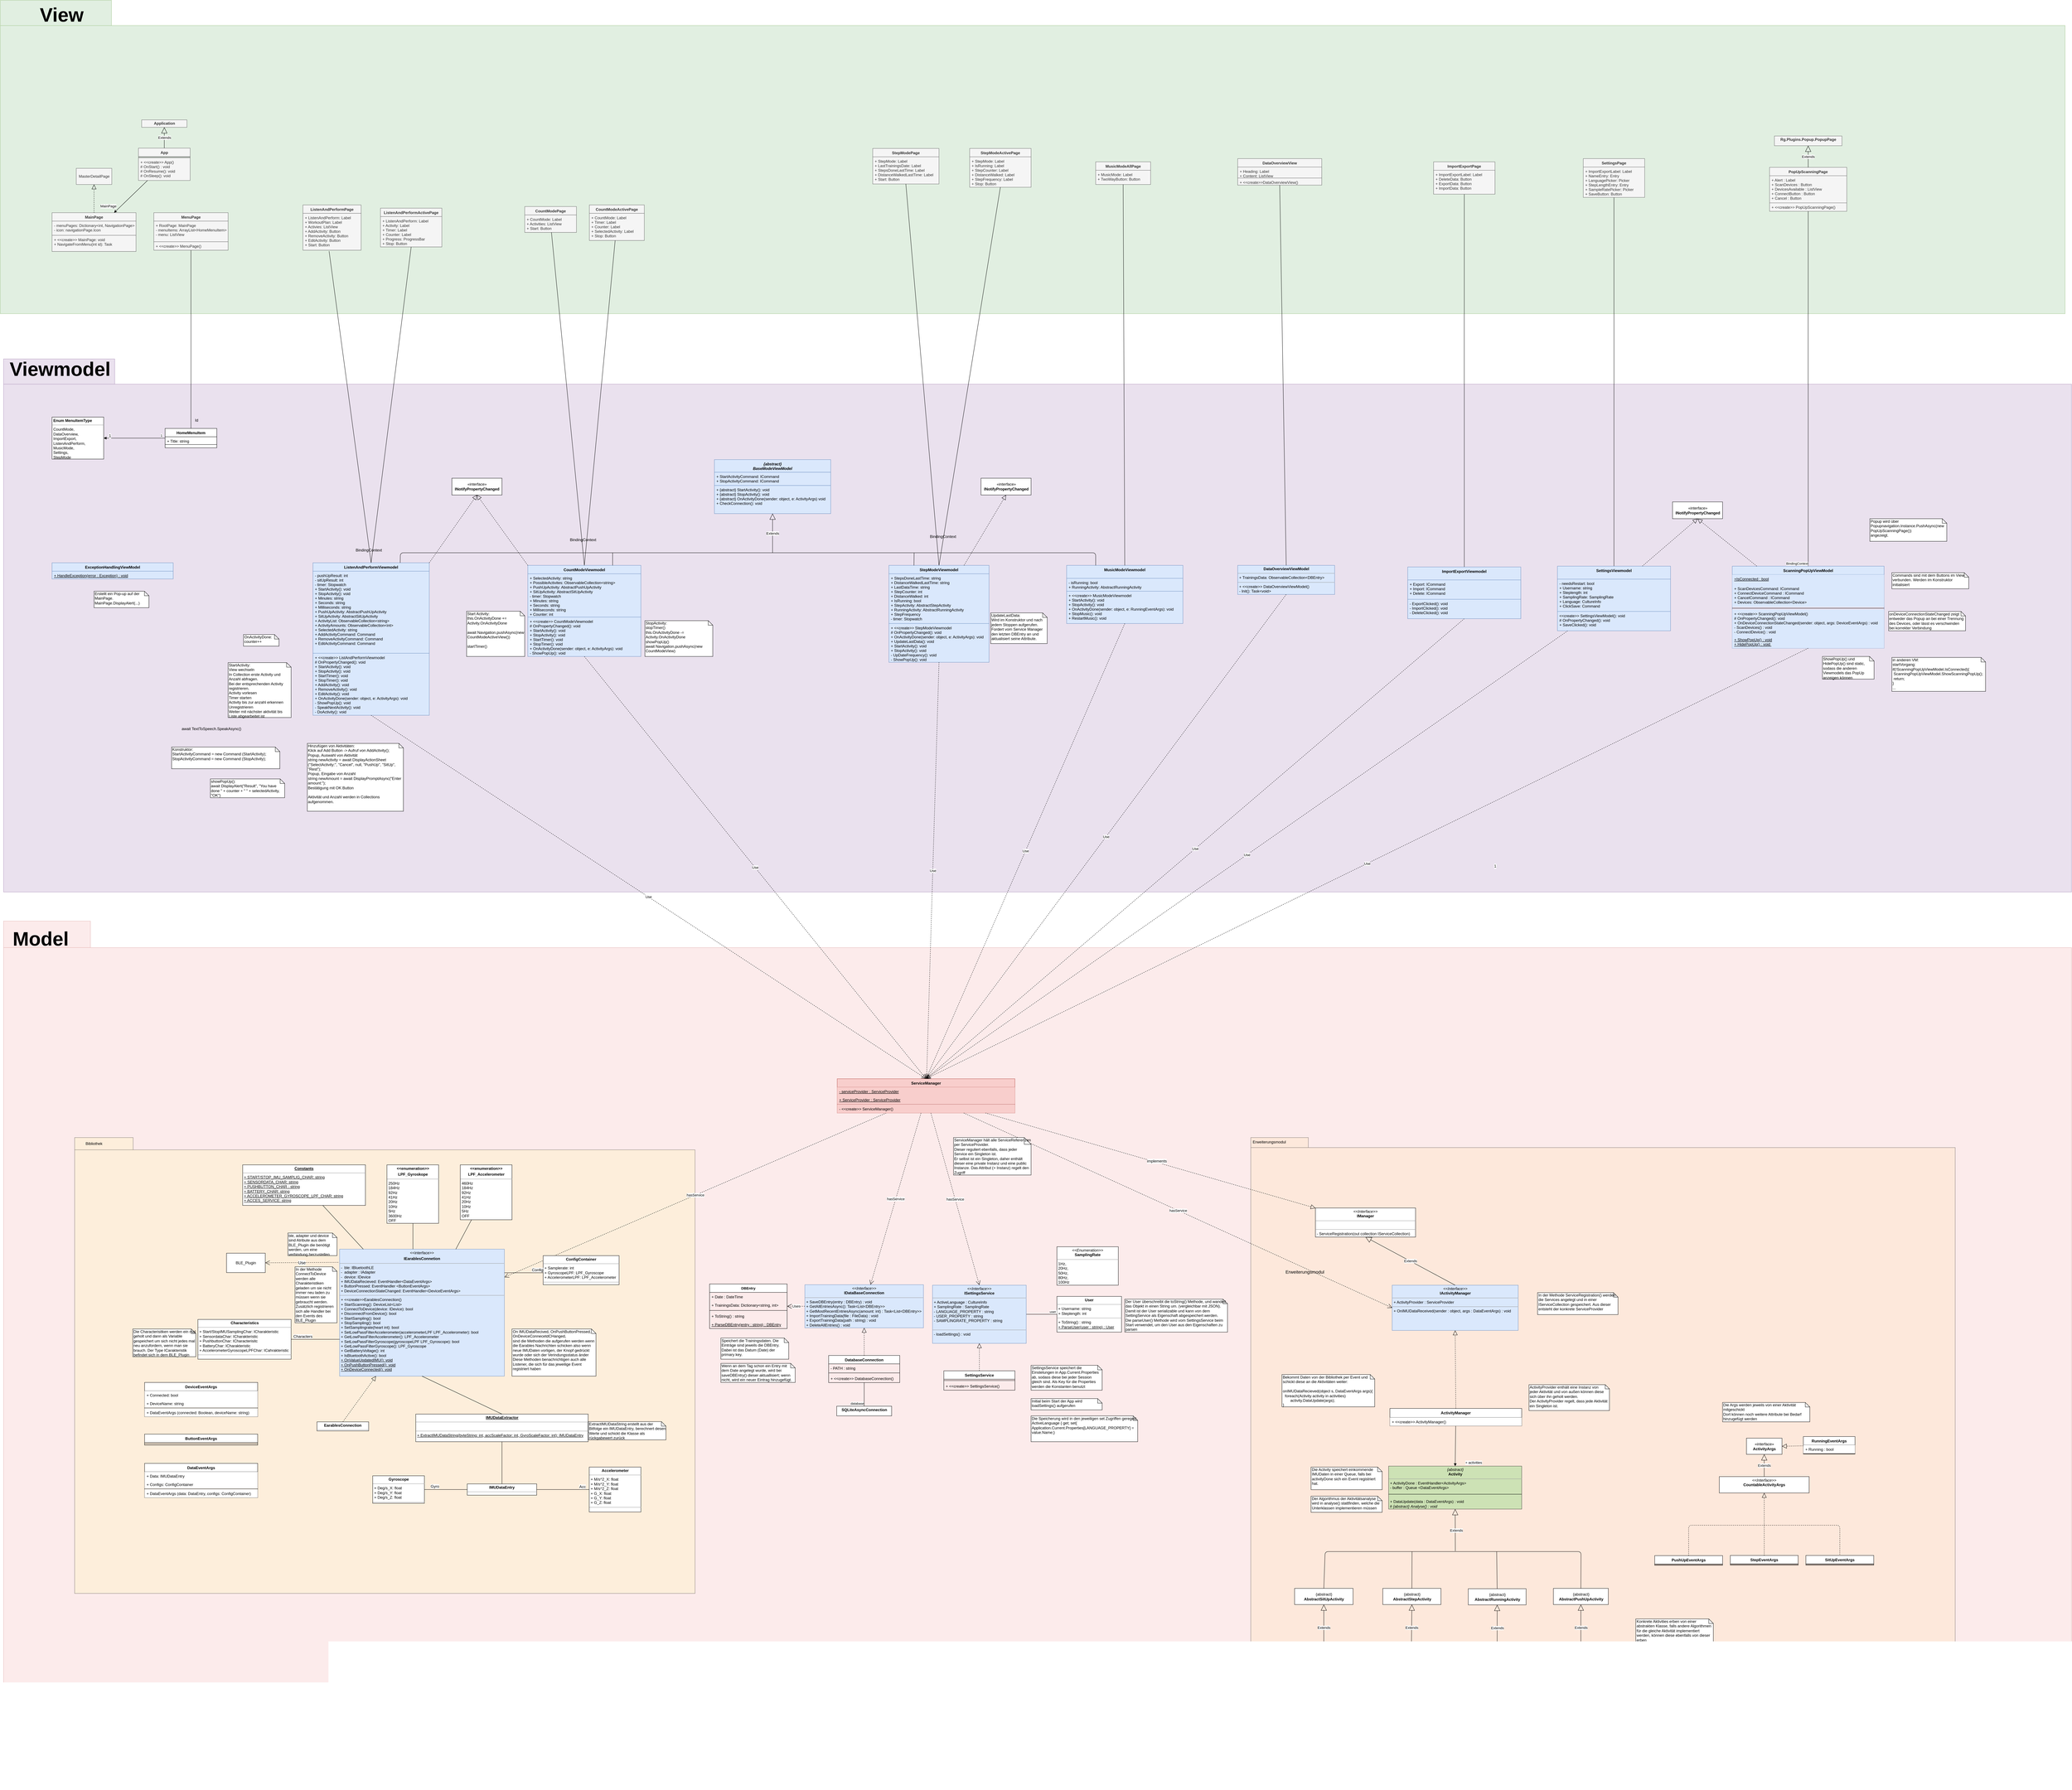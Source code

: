 <mxfile version="12.4.3" type="device" pages="1"><diagram id="adMyBay1lu6xidjCouD3" name="Model"><mxGraphModel dx="14536" dy="11382" grid="1" gridSize="10" guides="1" tooltips="1" connect="1" arrows="1" fold="1" page="1" pageScale="1" pageWidth="850" pageHeight="1100" math="0" shadow="0"><root><mxCell id="0"/><mxCell id="1" parent="0"/><mxCell id="xHMap3TiUOP78eLy4zno-150" value="" style="shape=folder;fontStyle=1;spacingTop=10;tabWidth=344;tabHeight=78;tabPosition=left;html=1;fillColor=#d5e8d4;strokeColor=#82b366;opacity=70;" parent="1" vertex="1"><mxGeometry x="-3250" y="-3600" width="6390" height="970" as="geometry"/></mxCell><mxCell id="xHMap3TiUOP78eLy4zno-148" value="" style="shape=folder;fontStyle=1;spacingTop=10;tabWidth=344;tabHeight=78;tabPosition=left;html=1;fillColor=#e1d5e7;strokeColor=#9673a6;opacity=70;" parent="1" vertex="1"><mxGeometry x="-3240" y="-2490" width="6400" height="1650" as="geometry"/></mxCell><mxCell id="AcJz88Ti0jKnVirIfRQa-49" value="" style="shape=folder;fontStyle=1;spacingTop=10;tabWidth=214;tabHeight=82;tabPosition=left;html=1;strokeWidth=1;fillColor=#f8cecc;strokeColor=#b85450;opacity=40;" parent="1" vertex="1"><mxGeometry x="-3240" y="-750" width="6400" height="2688" as="geometry"/></mxCell><mxCell id="sXvjfolYUnGrp_yOVfev-73" value="Bibliothek" style="shape=folder;fontStyle=1;spacingTop=10;tabWidth=181;tabHeight=38;tabPosition=left;html=1;strokeColor=#000000;strokeWidth=1;fontSize=12;fillColor=#fff2cc;opacity=50;" parent="1" vertex="1"><mxGeometry x="-3020" y="-80" width="1920" height="1411" as="geometry"/></mxCell><mxCell id="gOupwa7_WCO_5UHda2sZ-10" value="hasService" style="endArrow=open;endSize=12;dashed=1;html=1;" parent="1" source="sXvjfolYUnGrp_yOVfev-64" target="4jUEhYQWBBL92VZrlt_O-1" edge="1"><mxGeometry width="160" relative="1" as="geometry"><mxPoint x="-579.77" y="94" as="sourcePoint"/><mxPoint x="-820" y="203" as="targetPoint"/></mxGeometry></mxCell><mxCell id="w5dEuc_NeuzI3938pT3K-1" value="" style="shape=folder;fontStyle=1;spacingTop=10;tabWidth=146;tabHeight=31;tabPosition=left;html=1;fillColor=#ffe6cc;strokeColor=#000000;opacity=50;" parent="1" vertex="1"><mxGeometry x="620" y="-80" width="2180" height="1780" as="geometry"/></mxCell><mxCell id="1QQ3cwLplbujhVV3ZzxS-45" value="&lt;p style=&quot;margin: 0px ; margin-top: 4px ; text-align: center&quot;&gt;&lt;i&gt;{abstract}&lt;/i&gt;&lt;br&gt;&lt;b&gt;Activity&lt;/b&gt;&lt;/p&gt;&lt;hr size=&quot;1&quot;&gt;&lt;p style=&quot;margin: 0px ; margin-left: 4px&quot;&gt;&lt;span&gt;+ ActivityDone : EventHandler&amp;lt;ActivityArgs&amp;gt;&lt;/span&gt;&lt;br&gt;&lt;/p&gt;&lt;p style=&quot;margin: 0px ; margin-left: 4px&quot;&gt;&lt;span&gt;- buffer : Queue &amp;lt;DataEventArgs&amp;gt;&amp;nbsp;&lt;/span&gt;&lt;/p&gt;&lt;p style=&quot;margin: 0px ; margin-left: 4px&quot;&gt;&lt;span&gt;&lt;br&gt;&lt;/span&gt;&lt;/p&gt;&lt;p style=&quot;margin: 0px ; margin-left: 4px&quot;&gt;&lt;span&gt;&lt;br&gt;&lt;/span&gt;&lt;/p&gt;&lt;p style=&quot;margin: 0px ; margin-left: 4px&quot;&gt;+ DataUpdate(data : DataEventArgs) : void&lt;/p&gt;&lt;i&gt;&amp;nbsp;#&amp;nbsp;&lt;/i&gt;&lt;i&gt;{abstract}&amp;nbsp;&lt;/i&gt;&lt;i&gt;Analyse() : void&amp;nbsp;&lt;/i&gt;&lt;i&gt;&lt;br&gt;&lt;/i&gt;&lt;p style=&quot;margin: 0px ; margin-left: 4px&quot;&gt;&lt;br&gt;&lt;/p&gt;" style="verticalAlign=top;align=left;overflow=fill;fontSize=12;fontFamily=Helvetica;html=1;fillColor=#B9E0A5;strokeColor=#000000;opacity=70;" parent="1" vertex="1"><mxGeometry x="1046.5" y="937" width="412" height="133" as="geometry"/></mxCell><mxCell id="1QQ3cwLplbujhVV3ZzxS-94" value="RunningActivityThreshold" style="swimlane;fontStyle=1;align=center;verticalAlign=top;childLayout=stackLayout;horizontal=1;startSize=26;horizontalStack=0;resizeParent=1;resizeParentMax=0;resizeLast=0;collapsible=1;marginBottom=0;fillColor=#ffffff;" parent="1" vertex="1"><mxGeometry x="1257.5" y="1508.5" width="250" height="82" as="geometry"/></mxCell><mxCell id="1QQ3cwLplbujhVV3ZzxS-96" value="" style="line;strokeWidth=1;fillColor=#ffffff;align=left;verticalAlign=middle;spacingTop=-1;spacingLeft=3;spacingRight=3;rotatable=0;labelPosition=right;points=[];portConstraint=eastwest;" parent="1QQ3cwLplbujhVV3ZzxS-94" vertex="1"><mxGeometry y="26" width="250" height="4" as="geometry"/></mxCell><mxCell id="1QQ3cwLplbujhVV3ZzxS-97" value="+ &lt;&lt;create&gt;&gt; RunningActivityThreshold()" style="text;strokeColor=none;fillColor=#ffffff;align=left;verticalAlign=top;spacingLeft=4;spacingRight=4;overflow=hidden;rotatable=0;points=[[0,0.5],[1,0.5]];portConstraint=eastwest;" parent="1QQ3cwLplbujhVV3ZzxS-94" vertex="1"><mxGeometry y="30" width="250" height="26" as="geometry"/></mxCell><mxCell id="1QQ3cwLplbujhVV3ZzxS-113" value="- Analyse() : void" style="text;strokeColor=none;fillColor=#ffffff;align=left;verticalAlign=top;spacingLeft=4;spacingRight=4;overflow=hidden;rotatable=0;points=[[0,0.5],[1,0.5]];portConstraint=eastwest;" parent="1QQ3cwLplbujhVV3ZzxS-94" vertex="1"><mxGeometry y="56" width="250" height="26" as="geometry"/></mxCell><mxCell id="1QQ3cwLplbujhVV3ZzxS-98" value="StepActivityThreshold" style="swimlane;fontStyle=1;align=center;verticalAlign=top;childLayout=stackLayout;horizontal=1;startSize=26;horizontalStack=0;resizeParent=1;resizeParentMax=0;resizeLast=0;collapsible=1;marginBottom=0;fillColor=#ffffff;" parent="1" vertex="1"><mxGeometry x="987.5" y="1508.5" width="259" height="82" as="geometry"/></mxCell><mxCell id="1QQ3cwLplbujhVV3ZzxS-100" value="" style="line;strokeWidth=1;fillColor=#ffffff;align=left;verticalAlign=middle;spacingTop=-1;spacingLeft=3;spacingRight=3;rotatable=0;labelPosition=right;points=[];portConstraint=eastwest;" parent="1QQ3cwLplbujhVV3ZzxS-98" vertex="1"><mxGeometry y="26" width="259" height="4" as="geometry"/></mxCell><mxCell id="1QQ3cwLplbujhVV3ZzxS-111" value="+ &lt;&lt;create&gt;&gt; StepActivityThreshold()" style="text;strokeColor=none;fillColor=#ffffff;align=left;verticalAlign=top;spacingLeft=4;spacingRight=4;overflow=hidden;rotatable=0;points=[[0,0.5],[1,0.5]];portConstraint=eastwest;" parent="1QQ3cwLplbujhVV3ZzxS-98" vertex="1"><mxGeometry y="30" width="259" height="26" as="geometry"/></mxCell><mxCell id="1QQ3cwLplbujhVV3ZzxS-115" value="- Analyse() : void" style="text;strokeColor=none;fillColor=#ffffff;align=left;verticalAlign=top;spacingLeft=4;spacingRight=4;overflow=hidden;rotatable=0;points=[[0,0.5],[1,0.5]];portConstraint=eastwest;" parent="1QQ3cwLplbujhVV3ZzxS-98" vertex="1"><mxGeometry y="56" width="259" height="26" as="geometry"/></mxCell><mxCell id="1QQ3cwLplbujhVV3ZzxS-51" value="PushUpEventArgs" style="swimlane;fontStyle=1;align=center;verticalAlign=top;childLayout=stackLayout;horizontal=1;startSize=26;horizontalStack=0;resizeParent=1;resizeParentMax=0;resizeLast=0;collapsible=1;marginBottom=0;" parent="1" vertex="1"><mxGeometry x="1870.08" y="1214" width="210" height="30" as="geometry"><mxRectangle x="20" y="777" width="140" height="26" as="alternateBounds"/></mxGeometry></mxCell><mxCell id="1QQ3cwLplbujhVV3ZzxS-53" value="" style="line;strokeWidth=1;fillColor=none;align=left;verticalAlign=middle;spacingTop=-1;spacingLeft=3;spacingRight=3;rotatable=0;labelPosition=right;points=[];portConstraint=eastwest;" parent="1QQ3cwLplbujhVV3ZzxS-51" vertex="1"><mxGeometry y="26" width="210" height="4" as="geometry"/></mxCell><mxCell id="1QQ3cwLplbujhVV3ZzxS-66" value="SitUpEventArgs" style="swimlane;fontStyle=1;align=center;verticalAlign=top;childLayout=stackLayout;horizontal=1;startSize=26;horizontalStack=0;resizeParent=1;resizeParentMax=0;resizeLast=0;collapsible=1;marginBottom=0;" parent="1" vertex="1"><mxGeometry x="2337.92" y="1213.5" width="210" height="30" as="geometry"/></mxCell><mxCell id="1QQ3cwLplbujhVV3ZzxS-69" value="" style="line;strokeWidth=1;fillColor=none;align=left;verticalAlign=middle;spacingTop=-1;spacingLeft=3;spacingRight=3;rotatable=0;labelPosition=right;points=[];portConstraint=eastwest;" parent="1QQ3cwLplbujhVV3ZzxS-66" vertex="1"><mxGeometry y="26" width="210" height="4" as="geometry"/></mxCell><mxCell id="1QQ3cwLplbujhVV3ZzxS-73" value="RunningEventArgs" style="swimlane;fontStyle=1;align=center;verticalAlign=top;childLayout=stackLayout;horizontal=1;startSize=26;horizontalStack=0;resizeParent=1;resizeParentMax=0;resizeLast=0;collapsible=1;marginBottom=0;" parent="1" vertex="1"><mxGeometry x="2330" y="845.5" width="160" height="54" as="geometry"/></mxCell><mxCell id="1QQ3cwLplbujhVV3ZzxS-74" value="+ Running : bool" style="text;strokeColor=none;fillColor=#ffffff;align=left;verticalAlign=top;spacingLeft=4;spacingRight=4;overflow=hidden;rotatable=0;points=[[0,0.5],[1,0.5]];portConstraint=eastwest;" parent="1QQ3cwLplbujhVV3ZzxS-73" vertex="1"><mxGeometry y="26" width="160" height="26" as="geometry"/></mxCell><mxCell id="1QQ3cwLplbujhVV3ZzxS-76" value="" style="line;strokeWidth=1;fillColor=none;align=left;verticalAlign=middle;spacingTop=-1;spacingLeft=3;spacingRight=3;rotatable=0;labelPosition=right;points=[];portConstraint=eastwest;" parent="1QQ3cwLplbujhVV3ZzxS-73" vertex="1"><mxGeometry y="52" width="160" height="2" as="geometry"/></mxCell><mxCell id="1QQ3cwLplbujhVV3ZzxS-79" value="«interface»&lt;br&gt;&lt;b&gt;ActivityArgs&lt;br&gt;&lt;/b&gt;" style="html=1;" parent="1" vertex="1"><mxGeometry x="2154" y="850.5" width="110" height="50" as="geometry"/></mxCell><mxCell id="1QQ3cwLplbujhVV3ZzxS-83" value="StepEventArgs" style="swimlane;fontStyle=1;align=center;verticalAlign=top;childLayout=stackLayout;horizontal=1;startSize=26;horizontalStack=0;resizeParent=1;resizeParentMax=0;resizeLast=0;collapsible=1;marginBottom=0;" parent="1" vertex="1"><mxGeometry x="2104" y="1213.5" width="210" height="30" as="geometry"/></mxCell><mxCell id="1QQ3cwLplbujhVV3ZzxS-85" value="" style="line;strokeWidth=1;fillColor=none;align=left;verticalAlign=middle;spacingTop=-1;spacingLeft=3;spacingRight=3;rotatable=0;labelPosition=right;points=[];portConstraint=eastwest;" parent="1QQ3cwLplbujhVV3ZzxS-83" vertex="1"><mxGeometry y="26" width="210" height="4" as="geometry"/></mxCell><mxCell id="1QQ3cwLplbujhVV3ZzxS-87" value="&lt;p style=&quot;margin: 0px ; margin-top: 4px ; text-align: center&quot;&gt;&lt;i&gt;&amp;lt;&amp;lt;Interface&amp;gt;&amp;gt;&lt;/i&gt;&lt;br&gt;&lt;b&gt;CountableActivityArgs&lt;/b&gt;&lt;/p&gt;&lt;p style=&quot;margin: 0px ; margin-left: 4px&quot;&gt;&lt;br&gt;&lt;/p&gt;" style="verticalAlign=top;align=left;overflow=fill;fontSize=12;fontFamily=Helvetica;html=1;" parent="1" vertex="1"><mxGeometry x="2070" y="969.5" width="278" height="50.5" as="geometry"/></mxCell><mxCell id="1QQ3cwLplbujhVV3ZzxS-88" value="Extends" style="endArrow=block;endSize=16;endFill=0;html=1;entryX=0.5;entryY=1;entryDx=0;entryDy=0;exitX=0.5;exitY=0;exitDx=0;exitDy=0;" parent="1" source="1QQ3cwLplbujhVV3ZzxS-87" target="1QQ3cwLplbujhVV3ZzxS-79" edge="1"><mxGeometry width="160" relative="1" as="geometry"><mxPoint x="2257.5" y="929" as="sourcePoint"/><mxPoint x="2417.5" y="929" as="targetPoint"/></mxGeometry></mxCell><mxCell id="1QQ3cwLplbujhVV3ZzxS-89" value="" style="endArrow=block;dashed=1;endFill=0;endSize=12;html=1;entryX=0.5;entryY=1;entryDx=0;entryDy=0;exitX=0.5;exitY=0;exitDx=0;exitDy=0;" parent="1" source="1QQ3cwLplbujhVV3ZzxS-83" target="1QQ3cwLplbujhVV3ZzxS-87" edge="1"><mxGeometry width="160" relative="1" as="geometry"><mxPoint x="2209" y="1119" as="sourcePoint"/><mxPoint x="2627.5" y="1079" as="targetPoint"/></mxGeometry></mxCell><mxCell id="1QQ3cwLplbujhVV3ZzxS-93" value="" style="endArrow=block;dashed=1;endFill=0;endSize=12;html=1;entryX=1;entryY=0.5;entryDx=0;entryDy=0;" parent="1" source="1QQ3cwLplbujhVV3ZzxS-73" target="1QQ3cwLplbujhVV3ZzxS-79" edge="1"><mxGeometry width="160" relative="1" as="geometry"><mxPoint x="2372.5" y="875.5" as="sourcePoint"/><mxPoint x="2674" y="878" as="targetPoint"/></mxGeometry></mxCell><mxCell id="1QQ3cwLplbujhVV3ZzxS-135" value="+ activities" style="endArrow=block;endFill=1;html=1;align=left;verticalAlign=top;entryX=0.5;entryY=0;entryDx=0;entryDy=0;" parent="1" source="1QQ3cwLplbujhVV3ZzxS-1" target="1QQ3cwLplbujhVV3ZzxS-45" edge="1"><mxGeometry x="0.607" y="29" relative="1" as="geometry"><mxPoint x="1371.5" y="882.5" as="sourcePoint"/><mxPoint x="1601.5" y="1052.5" as="targetPoint"/><mxPoint as="offset"/></mxGeometry></mxCell><mxCell id="n2-QzeIZX0uXDNsSAh_k-9" value="{abstract}&lt;br&gt;&lt;b&gt;AbstractSitUpActivity&lt;/b&gt;" style="html=1;" parent="1" vertex="1"><mxGeometry x="755.5" y="1315.5" width="181" height="50" as="geometry"/></mxCell><mxCell id="n2-QzeIZX0uXDNsSAh_k-11" value="{abstract}&lt;br&gt;&lt;b&gt;AbstractPushUpActivity&lt;/b&gt;" style="html=1;" parent="1" vertex="1"><mxGeometry x="1556.5" y="1315.5" width="170" height="50" as="geometry"/></mxCell><mxCell id="n2-QzeIZX0uXDNsSAh_k-12" value="{abstract}&lt;br&gt;&lt;b&gt;AbstractRunningActivity&lt;/b&gt;" style="html=1;" parent="1" vertex="1"><mxGeometry x="1293" y="1316.5" width="179" height="50" as="geometry"/></mxCell><mxCell id="n2-QzeIZX0uXDNsSAh_k-14" value="{abstract}&lt;br&gt;&lt;b&gt;AbstractStepActivity&lt;/b&gt;" style="html=1;" parent="1" vertex="1"><mxGeometry x="1028.5" y="1315.5" width="180" height="50" as="geometry"/></mxCell><mxCell id="n2-QzeIZX0uXDNsSAh_k-16" value="Extends" style="endArrow=block;endSize=16;endFill=0;html=1;entryX=0.5;entryY=1;entryDx=0;entryDy=0;exitX=0.5;exitY=0;exitDx=0;exitDy=0;" parent="1" source="pG1MvSHpeQ2TRdzguChj-24" target="n2-QzeIZX0uXDNsSAh_k-9" edge="1"><mxGeometry width="160" relative="1" as="geometry"><mxPoint x="762.5" y="1507.5" as="sourcePoint"/><mxPoint x="895" y="1378.5" as="targetPoint"/></mxGeometry></mxCell><mxCell id="n2-QzeIZX0uXDNsSAh_k-17" value="Extends" style="endArrow=block;endSize=16;endFill=0;html=1;exitX=0.5;exitY=0;exitDx=0;exitDy=0;entryX=0.5;entryY=1;entryDx=0;entryDy=0;" parent="1" source="1QQ3cwLplbujhVV3ZzxS-98" target="n2-QzeIZX0uXDNsSAh_k-14" edge="1"><mxGeometry width="160" relative="1" as="geometry"><mxPoint x="1071" y="1307.5" as="sourcePoint"/><mxPoint x="1279" y="1242" as="targetPoint"/></mxGeometry></mxCell><mxCell id="n2-QzeIZX0uXDNsSAh_k-18" value="Extends" style="endArrow=block;endSize=16;endFill=0;html=1;exitX=0.5;exitY=0;exitDx=0;exitDy=0;entryX=0.5;entryY=1;entryDx=0;entryDy=0;" parent="1" source="1QQ3cwLplbujhVV3ZzxS-94" target="n2-QzeIZX0uXDNsSAh_k-12" edge="1"><mxGeometry width="160" relative="1" as="geometry"><mxPoint x="1095" y="1425.5" as="sourcePoint"/><mxPoint x="1198" y="1208.5" as="targetPoint"/></mxGeometry></mxCell><mxCell id="n2-QzeIZX0uXDNsSAh_k-19" value="Extends" style="endArrow=block;endSize=16;endFill=0;html=1;entryX=0.5;entryY=1;entryDx=0;entryDy=0;exitX=0.5;exitY=0;exitDx=0;exitDy=0;" parent="1" source="pG1MvSHpeQ2TRdzguChj-15" target="n2-QzeIZX0uXDNsSAh_k-11" edge="1"><mxGeometry width="160" relative="1" as="geometry"><mxPoint x="1476.5" y="1440.5" as="sourcePoint"/><mxPoint x="1198" y="1208.5" as="targetPoint"/></mxGeometry></mxCell><mxCell id="sXvjfolYUnGrp_yOVfev-4" value="Extends" style="endArrow=block;endSize=16;endFill=0;html=1;entryX=0.5;entryY=1;entryDx=0;entryDy=0;" parent="1" target="1QQ3cwLplbujhVV3ZzxS-45" edge="1"><mxGeometry x="-0.024" y="-3" width="160" relative="1" as="geometry"><mxPoint x="1253" y="1200" as="sourcePoint"/><mxPoint x="994" y="1187" as="targetPoint"/><mxPoint as="offset"/></mxGeometry></mxCell><mxCell id="sXvjfolYUnGrp_yOVfev-15" value="&lt;p style=&quot;margin: 0px ; margin-top: 4px ; text-align: center&quot;&gt;&lt;i&gt;&amp;lt;&amp;lt;Interface&amp;gt;&amp;gt;&lt;/i&gt;&lt;br&gt;&lt;b&gt;IDataBaseConnection&lt;/b&gt;&lt;/p&gt;&lt;hr size=&quot;1&quot;&gt;&lt;p style=&quot;margin: 0px ; margin-left: 4px&quot;&gt;&lt;span&gt;+ SaveDBEntry(entry : DBEntry) : void&lt;/span&gt;&lt;br&gt;&lt;/p&gt;&lt;p style=&quot;margin: 0px ; margin-left: 4px&quot;&gt;+ GetAllEntriesAsync(): Task&amp;lt;List&amp;lt;DBEntry&amp;gt;&amp;gt;&lt;/p&gt;&lt;p style=&quot;margin: 0px ; margin-left: 4px&quot;&gt;+ GetMostRecentEntriesAsync(amount: int) : Task&amp;lt;List&amp;lt;DBEntry&amp;gt;&amp;gt;&lt;/p&gt;&lt;p style=&quot;margin: 0px ; margin-left: 4px&quot;&gt;+ ImportTrainingData(file : FileData) : void&lt;/p&gt;&lt;p style=&quot;margin: 0px ; margin-left: 4px&quot;&gt;+ ExportTrainingData(path : string) : void&lt;/p&gt;&lt;p style=&quot;margin: 0px ; margin-left: 4px&quot;&gt;+ DeleteAllEntries() : void&lt;/p&gt;&lt;p style=&quot;margin: 0px ; margin-left: 4px&quot;&gt;&lt;span style=&quot;color: rgba(0 , 0 , 0 , 0) ; font-family: monospace ; font-size: 0px&quot;&gt;3CmxGraphModel%3E%3Croot%3E%3CmxCell%20id%3D%220%22%2F%3E%3CmxCell%20id%3D%221%22%20parent%3D%220%22%2F%3E%3CmxCell%20id%3D%222%22%20value%3D%22%2B%20getEntriesAsync()%3A%20Task%26lt%3BList%26lt%3BDBEntry%26gt%3B%26gt%3B%22%20style%3D%22text%3BstrokeColor%3Dnone%3BfillColor%3Dnone%3Balign%3Dleft%3BverticalAlign%3Dtop%3BspacingLeft%3D4%3BspacingRight%3D4%3Boverflow%3Dhidden%3Brotatable%3D0%3Bpoints%3D%5B%5B0%2C0.5%5D%2C%5B1%2C0.5%5D%5D%3BportConstraint%3Deastwest%3B%22%20vertex%3D%221%22%20parent%3D%221%22%3E%3CmxGeometry%20x%3D%221080%22%20y%3D%22493%22%20width%3D%22250%22%20height%3D%2226%22%20as%3D%22geometry%22%2F%3E%3C%2FmxCell%3E%3C%2Froot%3E%3C%2FmxGraphModel%3E&lt;/span&gt;&lt;/p&gt;&lt;span style=&quot;color: rgba(0 , 0 , 0 , 0) ; font-family: monospace ; font-size: 0px&quot;&gt;%3CmxGraphModel%3E%3Croot%3E%3CmxCell%20id%3D%220%22%2F%3E%3CmxCell%20id%3D%221%22%20parent%3D%220%22%2F%3E%3CmxCell%20id%3D%222%22%20value%3D%22%2B%20getEntriesAsync()%3A%20Task%26lt%3BList%26lt%3BDBEntry%26gt%3B%26gt%3B%22%20style%3D%22text%3BstrokeColor%3Dnone%3BfillColor%3Dnone%3Balign%3Dleft%3BverticalAlign%3Dtop%3BspacingLeft%3D4%3BspacingRight%3D4%3Boverflow%3Dhidden%3Brotatable%3D0%3Bpoints%3D%5B%5B0%2C0.5%5D%2C%5B1%2C0.5%5D%5D%3BportConstraint%3Deastwest%3B%22%20vertex%3D%221%22%20parent%3D%221%22%3E%3CmxGeometry%20x%3D%221080%22%20y%3D%22493%22%20width%3D%22250%22%20height%3D%2226%22%20as%3D%22geometry%22%2F%3E%3C%2FmxCell%3E%3C%2Froot%3E%3C%2FmxGraphModel%3E&lt;/span&gt;&lt;span style=&quot;color: rgba(0 , 0 , 0 , 0) ; font-family: monospace ; font-size: 0px&quot;&gt;%3CmxGraphModel%3E%3Croot%3E%3CmxCell%20id%3D%220%22%2F%3E%3CmxCell%20id%3D%221%22%20parent%3D%220%22%2F%3E%3CmxCell%20id%3D%222%22%20value%3D%22%2B%20getEntriesAsync()%3A%20Task%26lt%3BList%26lt%3BDBEntry%26gt%3B%26gt%3B%22%20style%3D%22text%3BstrokeColor%3Dnone%3BfillColor%3Dnone%3Balign%3Dleft%3BverticalAlign%3Dtop%3BspacingLeft%3D4%3BspacingRight%3D4%3Boverflow%3Dhidden%3Brotatable%3D0%3Bpoints%3D%5B%5B0%2C0.5%5D%2C%5B1%2C0.5%5D%5D%3BportConstraint%3Deastwest%3B%22%20vertex%3D%221%22%20parent%3D%221%22%3E%3CmxGeometry%20x%3D%221080%22%20y%3D%22493%22%20width%3D%22250%22%20height%3D%2226%22%20as%3D%22geometry%22%2F%3E%3C%2FmxCell%3E%3C%2Froot%3E%3C%2FmxGraphModel%3E&lt;/span&gt;" style="verticalAlign=top;align=left;overflow=fill;fontSize=12;fontFamily=Helvetica;html=1;fillColor=#dae8fc;strokeColor=#6c8ebf;" parent="1" vertex="1"><mxGeometry x="-760" y="375.5" width="367" height="133.5" as="geometry"/></mxCell><mxCell id="sXvjfolYUnGrp_yOVfev-22" value="&lt;p style=&quot;margin: 0px ; margin-top: 4px ; text-align: center&quot;&gt;&lt;b&gt;SQLiteAsyncConnection&lt;/b&gt;&lt;/p&gt;" style="verticalAlign=top;align=left;overflow=fill;fontSize=12;fontFamily=Helvetica;html=1;" parent="1" vertex="1"><mxGeometry x="-661.5" y="751.5" width="170" height="30" as="geometry"/></mxCell><mxCell id="sXvjfolYUnGrp_yOVfev-26" value="" style="endArrow=block;dashed=1;endFill=0;endSize=12;html=1;" parent="1" source="sXvjfolYUnGrp_yOVfev-16" target="sXvjfolYUnGrp_yOVfev-15" edge="1"><mxGeometry width="160" relative="1" as="geometry"><mxPoint x="-273.5" y="453.5" as="sourcePoint"/><mxPoint x="-233.5" y="478.5" as="targetPoint"/></mxGeometry></mxCell><mxCell id="sXvjfolYUnGrp_yOVfev-16" value="DatabaseConnection" style="swimlane;fontStyle=1;align=center;verticalAlign=top;childLayout=stackLayout;horizontal=1;startSize=26;horizontalStack=0;resizeParent=1;resizeParentMax=0;resizeLast=0;collapsible=1;marginBottom=0;" parent="1" vertex="1"><mxGeometry x="-686.5" y="594.5" width="220" height="84" as="geometry"/></mxCell><mxCell id="sXvjfolYUnGrp_yOVfev-17" value="- PATH : string" style="text;strokeColor=none;fillColor=none;align=left;verticalAlign=top;spacingLeft=4;spacingRight=4;overflow=hidden;rotatable=0;points=[[0,0.5],[1,0.5]];portConstraint=eastwest;" parent="sXvjfolYUnGrp_yOVfev-16" vertex="1"><mxGeometry y="26" width="220" height="24" as="geometry"/></mxCell><mxCell id="sXvjfolYUnGrp_yOVfev-18" value="" style="line;strokeWidth=1;fillColor=none;align=left;verticalAlign=middle;spacingTop=-1;spacingLeft=3;spacingRight=3;rotatable=0;labelPosition=right;points=[];portConstraint=eastwest;" parent="sXvjfolYUnGrp_yOVfev-16" vertex="1"><mxGeometry y="50" width="220" height="8" as="geometry"/></mxCell><mxCell id="pG1MvSHpeQ2TRdzguChj-30" value="+ &lt;&lt;create&gt;&gt; DatabaseConnection() " style="text;strokeColor=none;fillColor=none;align=left;verticalAlign=top;spacingLeft=4;spacingRight=4;overflow=hidden;rotatable=0;points=[[0,0.5],[1,0.5]];portConstraint=eastwest;" parent="sXvjfolYUnGrp_yOVfev-16" vertex="1"><mxGeometry y="58" width="220" height="26" as="geometry"/></mxCell><mxCell id="sXvjfolYUnGrp_yOVfev-40" value="DBEntry" style="swimlane;fontStyle=1;align=center;verticalAlign=top;childLayout=stackLayout;horizontal=1;startSize=26;horizontalStack=0;resizeParent=1;resizeParentMax=0;resizeLast=0;collapsible=1;marginBottom=0;fontSize=11;" parent="1" vertex="1"><mxGeometry x="-1055" y="373.25" width="240" height="138" as="geometry"/></mxCell><mxCell id="sXvjfolYUnGrp_yOVfev-41" value="+ Date : DateTime" style="text;strokeColor=none;fillColor=none;align=left;verticalAlign=top;spacingLeft=4;spacingRight=4;overflow=hidden;rotatable=0;points=[[0,0.5],[1,0.5]];portConstraint=eastwest;" parent="sXvjfolYUnGrp_yOVfev-40" vertex="1"><mxGeometry y="26" width="240" height="26" as="geometry"/></mxCell><mxCell id="sXvjfolYUnGrp_yOVfev-46" value="+ TrainingsData: Dictionary&lt;string, int&gt;" style="text;strokeColor=none;fillColor=none;align=left;verticalAlign=top;spacingLeft=4;spacingRight=4;overflow=hidden;rotatable=0;points=[[0,0.5],[1,0.5]];portConstraint=eastwest;" parent="sXvjfolYUnGrp_yOVfev-40" vertex="1"><mxGeometry y="52" width="240" height="26" as="geometry"/></mxCell><mxCell id="sXvjfolYUnGrp_yOVfev-42" value="" style="line;strokeWidth=1;fillColor=none;align=left;verticalAlign=middle;spacingTop=-1;spacingLeft=3;spacingRight=3;rotatable=0;labelPosition=right;points=[];portConstraint=eastwest;" parent="sXvjfolYUnGrp_yOVfev-40" vertex="1"><mxGeometry y="78" width="240" height="8" as="geometry"/></mxCell><mxCell id="sXvjfolYUnGrp_yOVfev-43" value="+ ToString() : string" style="text;strokeColor=none;fillColor=none;align=left;verticalAlign=top;spacingLeft=4;spacingRight=4;overflow=hidden;rotatable=0;points=[[0,0.5],[1,0.5]];portConstraint=eastwest;" parent="sXvjfolYUnGrp_yOVfev-40" vertex="1"><mxGeometry y="86" width="240" height="26" as="geometry"/></mxCell><mxCell id="4Cl_2U6d4L0L1prgbwU7-1" value="+ ParseDBEntry(entry : string) : DBEntry" style="text;strokeColor=none;fillColor=none;align=left;verticalAlign=top;spacingLeft=4;spacingRight=4;overflow=hidden;rotatable=0;points=[[0,0.5],[1,0.5]];portConstraint=eastwest;fontStyle=4" parent="sXvjfolYUnGrp_yOVfev-40" vertex="1"><mxGeometry y="112" width="240" height="26" as="geometry"/></mxCell><mxCell id="sXvjfolYUnGrp_yOVfev-51" value="" style="line;strokeWidth=1;fillColor=none;align=left;verticalAlign=middle;spacingTop=-1;spacingLeft=3;spacingRight=3;rotatable=0;labelPosition=right;points=[];portConstraint=eastwest;fontSize=11;" parent="1" vertex="1"><mxGeometry x="1046.5" y="1020" width="412" height="8" as="geometry"/></mxCell><mxCell id="sXvjfolYUnGrp_yOVfev-64" value="ServiceManager" style="swimlane;fontStyle=1;align=center;verticalAlign=top;childLayout=stackLayout;horizontal=1;startSize=26;horizontalStack=0;resizeParent=1;resizeParentMax=0;resizeLast=0;collapsible=1;marginBottom=0;strokeWidth=1;fontSize=12;fillColor=#f8cecc;strokeColor=#b85450;" parent="1" vertex="1"><mxGeometry x="-660" y="-262" width="550" height="106" as="geometry"><mxRectangle x="-687" y="350" width="120" height="26" as="alternateBounds"/></mxGeometry></mxCell><mxCell id="AcJz88Ti0jKnVirIfRQa-7" value="- serviceProvider : ServiceProvider" style="text;strokeColor=none;fillColor=#f8cecc;align=left;verticalAlign=top;spacingLeft=4;spacingRight=4;overflow=hidden;rotatable=0;points=[[0,0.5],[1,0.5]];portConstraint=eastwest;fontStyle=4" parent="sXvjfolYUnGrp_yOVfev-64" vertex="1"><mxGeometry y="26" width="550" height="26" as="geometry"/></mxCell><mxCell id="AcJz88Ti0jKnVirIfRQa-6" value="+ ServiceProvider : ServiceProvider" style="text;strokeColor=none;fillColor=#f8cecc;align=left;verticalAlign=top;spacingLeft=4;spacingRight=4;overflow=hidden;rotatable=0;points=[[0,0.5],[1,0.5]];portConstraint=eastwest;fontStyle=4" parent="sXvjfolYUnGrp_yOVfev-64" vertex="1"><mxGeometry y="52" width="550" height="26" as="geometry"/></mxCell><mxCell id="sXvjfolYUnGrp_yOVfev-66" value="" style="line;strokeWidth=1;align=left;verticalAlign=middle;spacingTop=-1;spacingLeft=3;spacingRight=3;rotatable=0;labelPosition=right;points=[];portConstraint=eastwest;fillColor=#f8cecc;strokeColor=#b85450;" parent="sXvjfolYUnGrp_yOVfev-64" vertex="1"><mxGeometry y="78" width="550" height="2" as="geometry"/></mxCell><mxCell id="sXvjfolYUnGrp_yOVfev-67" value="- &lt;&lt;create&gt;&gt; ServiceManager()" style="text;strokeColor=none;fillColor=#f8cecc;align=left;verticalAlign=top;spacingLeft=4;spacingRight=4;overflow=hidden;rotatable=0;points=[[0,0.5],[1,0.5]];portConstraint=eastwest;" parent="sXvjfolYUnGrp_yOVfev-64" vertex="1"><mxGeometry y="80" width="550" height="26" as="geometry"/></mxCell><mxCell id="4jUEhYQWBBL92VZrlt_O-1" value="&lt;p style=&quot;margin: 0px ; margin-top: 4px ; text-align: center&quot;&gt;&amp;lt;&amp;lt;interface&amp;gt;&amp;gt;&lt;b&gt;&lt;br&gt;&lt;/b&gt;&lt;/p&gt;&lt;p style=&quot;margin: 0px ; margin-top: 4px ; text-align: center&quot;&gt;&lt;b&gt;IEarablesConnetion&lt;/b&gt;&lt;/p&gt;&lt;hr size=&quot;1&quot;&gt;&lt;p style=&quot;margin: 0px 0px 0px 4px&quot;&gt;-&amp;nbsp; ble: IBluetoothLE&lt;/p&gt;&lt;p style=&quot;margin: 0px 0px 0px 4px&quot;&gt;-&amp;nbsp; adapter : IAdapter&lt;/p&gt;&lt;p style=&quot;margin: 0px ; margin-left: 4px&quot;&gt;&lt;span&gt;-&amp;nbsp; device: IDevice&lt;/span&gt;&lt;/p&gt;&lt;p style=&quot;margin: 0px ; margin-left: 4px&quot;&gt;&lt;span&gt;+ IMUDataRecieved: EventHandler&amp;lt;DataEventArgs&amp;gt;&lt;/span&gt;&lt;br&gt;&lt;/p&gt;&lt;p style=&quot;margin: 0px 0px 0px 4px&quot;&gt;+ ButtonPressed: EventHandler &amp;lt;ButtonEventArgs&amp;gt;&lt;/p&gt;&lt;p style=&quot;margin: 0px 0px 0px 4px&quot;&gt;+ DeviceConnectionStateChanged: EventHandler&amp;lt;DeviceEventArgs&amp;gt;&lt;/p&gt;&lt;hr size=&quot;1&quot;&gt;&lt;p style=&quot;margin: 0px 0px 0px 4px&quot;&gt;+ &amp;lt;&amp;lt;create&amp;gt;&amp;gt;EarablesConnection()&lt;/p&gt;&lt;p style=&quot;margin: 0px 0px 0px 4px&quot;&gt;+ StartScanning(): DeviceList&amp;lt;List&amp;gt;&lt;/p&gt;&lt;p style=&quot;margin: 0px 0px 0px 4px&quot;&gt;+ ConnectToDevice(device: IDevice): bool&lt;/p&gt;&lt;p style=&quot;margin: 0px 0px 0px 4px&quot;&gt;+ DisconnectFromDevice(): bool&lt;/p&gt;&lt;p style=&quot;margin: 0px ; margin-left: 4px&quot;&gt;+ StartSampling(): bool&lt;/p&gt;&lt;p style=&quot;margin: 0px ; margin-left: 4px&quot;&gt;+ StopSampling(): bool&lt;/p&gt;&lt;p style=&quot;margin: 0px ; margin-left: 4px&quot;&gt;+ SetSamplingrate(heart int): bool&lt;/p&gt;&lt;p style=&quot;margin: 0px ; margin-left: 4px&quot;&gt;+ SetLowPassFilterAccelerometer(accelerometerLPF LPF_Accelerometer): bool&lt;/p&gt;&lt;p style=&quot;margin: 0px ; margin-left: 4px&quot;&gt;+ GetLowPassFilterAccelerometer(): LPF_Accelerometer&lt;br&gt;&lt;/p&gt;&lt;p style=&quot;margin: 0px ; margin-left: 4px&quot;&gt;+ SetLowPassFilterGyroscope(gyroscopeLPF LPF_Gyroscope): bool&lt;br&gt;&lt;/p&gt;&lt;p style=&quot;margin: 0px ; margin-left: 4px&quot;&gt;+ GetLowPassFilterGyroscope(): LPF_Gyroscope&lt;br&gt;&lt;/p&gt;&lt;p style=&quot;margin: 0px ; margin-left: 4px&quot;&gt;+ GetBatteryVoltage(): int&lt;/p&gt;&lt;p style=&quot;margin: 0px ; margin-left: 4px&quot;&gt;+ IsBluetoothActive(): bool&lt;/p&gt;&lt;p style=&quot;margin: 0px ; margin-left: 4px&quot;&gt;&lt;u&gt;+ OnValueUpdatedIMU(): void&lt;/u&gt;&lt;/p&gt;&lt;p style=&quot;margin: 0px ; margin-left: 4px&quot;&gt;&lt;u&gt;+ OnPushButtonPressed(): void&lt;/u&gt;&lt;/p&gt;&lt;p style=&quot;margin: 0px ; margin-left: 4px&quot;&gt;&lt;u&gt;+ OnDeviceConnected(): void&lt;/u&gt;&lt;/p&gt;&lt;p style=&quot;margin: 0px ; margin-left: 4px&quot;&gt;&lt;br&gt;&lt;/p&gt;&lt;p style=&quot;margin: 0px ; margin-left: 4px&quot;&gt;&amp;nbsp;&lt;/p&gt;" style="verticalAlign=top;align=left;overflow=fill;fontSize=12;fontFamily=Helvetica;html=1;rounded=0;shadow=0;comic=0;labelBackgroundColor=none;strokeWidth=1;fillColor=#dae8fc;strokeColor=#6c8ebf;" parent="1" vertex="1"><mxGeometry x="-2200" y="265.5" width="510" height="393" as="geometry"/></mxCell><mxCell id="4jUEhYQWBBL92VZrlt_O-2" value="&lt;p style=&quot;margin: 0px ; margin-top: 4px ; text-align: center&quot;&gt;&lt;u&gt;&lt;b&gt;Constants&lt;/b&gt;&lt;br&gt;&lt;/u&gt;&lt;/p&gt;&lt;hr size=&quot;1&quot;&gt;&lt;p style=&quot;margin: 0px ; margin-left: 4px&quot;&gt;&lt;u&gt;+ START/STOP_IMU_SAMPLIG_CHAR: string&lt;/u&gt;&lt;/p&gt;&lt;p style=&quot;margin: 0px ; margin-left: 4px&quot;&gt;&lt;u&gt;+ SENSORDATA_CHAR: string&lt;/u&gt;&lt;/p&gt;&lt;p style=&quot;margin: 0px ; margin-left: 4px&quot;&gt;&lt;u&gt;+ PUSHBUTTON_CHAR : string&lt;/u&gt;&lt;/p&gt;&lt;p style=&quot;margin: 0px ; margin-left: 4px&quot;&gt;&lt;u&gt;+ BATTERY_CHAR: string&lt;br&gt;&lt;/u&gt;&lt;/p&gt;&lt;p style=&quot;margin: 0px ; margin-left: 4px&quot;&gt;&lt;u&gt;+ ACCELEROMETER_GYROSCOPE_LPF_CHAR: string&lt;/u&gt;&lt;/p&gt;&lt;p style=&quot;margin: 0px ; margin-left: 4px&quot;&gt;&lt;u&gt;+ ACCES_SERVICE: string&lt;/u&gt;&lt;/p&gt;&lt;p style=&quot;margin: 0px ; margin-left: 4px&quot;&gt;&lt;u&gt;&lt;br&gt;&lt;/u&gt;&lt;/p&gt;&lt;hr size=&quot;1&quot;&gt;&lt;p style=&quot;margin: 0px ; margin-left: 4px&quot;&gt;&lt;br&gt;&lt;/p&gt;" style="verticalAlign=top;align=left;overflow=fill;fontSize=12;fontFamily=Helvetica;html=1;rounded=0;shadow=0;comic=0;labelBackgroundColor=none;strokeWidth=1" parent="1" vertex="1"><mxGeometry x="-2500" y="4.5" width="380" height="125.5" as="geometry"/></mxCell><mxCell id="4jUEhYQWBBL92VZrlt_O-3" value="&lt;p style=&quot;margin: 0px ; margin-top: 4px ; text-align: center&quot;&gt;&lt;b&gt;IMUDataEntry&lt;/b&gt;&lt;/p&gt;&lt;hr size=&quot;1&quot;&gt;&lt;p style=&quot;margin: 0px ; margin-left: 4px&quot;&gt;&lt;br&gt;&lt;/p&gt;&lt;br&gt;&lt;hr size=&quot;1&quot;&gt;&lt;p style=&quot;margin: 0px ; margin-left: 4px&quot;&gt;&lt;br&gt;&lt;/p&gt;" style="verticalAlign=top;align=left;overflow=fill;fontSize=12;fontFamily=Helvetica;html=1;rounded=0;shadow=0;comic=0;labelBackgroundColor=none;strokeWidth=1" parent="1" vertex="1"><mxGeometry x="-1805" y="992" width="215" height="35" as="geometry"/></mxCell><mxCell id="4jUEhYQWBBL92VZrlt_O-4" value="&lt;p style=&quot;margin: 0px ; margin-top: 4px ; text-align: center&quot;&gt;&lt;b&gt;ConfigContainer&lt;/b&gt;&lt;/p&gt;&lt;hr size=&quot;1&quot;&gt;&lt;p style=&quot;margin: 0px ; margin-left: 4px&quot;&gt;+ Samplerate: int&lt;/p&gt;&lt;p style=&quot;margin: 0px 0px 0px 4px&quot;&gt;+ GyroscopeLPF: LPF_Gyroscope&lt;/p&gt;&lt;p style=&quot;margin: 0px 0px 0px 4px&quot;&gt;+ AccelerometerLPF: LPF_Accelerometer&lt;/p&gt;&lt;hr size=&quot;1&quot;&gt;&lt;p style=&quot;margin: 0px ; margin-left: 4px&quot;&gt;&lt;br&gt;&lt;/p&gt;" style="verticalAlign=top;align=left;overflow=fill;fontSize=12;fontFamily=Helvetica;html=1;rounded=0;shadow=0;comic=0;labelBackgroundColor=none;strokeWidth=1" parent="1" vertex="1"><mxGeometry x="-1570" y="285.5" width="235" height="90" as="geometry"/></mxCell><mxCell id="4jUEhYQWBBL92VZrlt_O-9" value="BLE_Plugin" style="rounded=0;whiteSpace=wrap;html=1;" parent="1" vertex="1"><mxGeometry x="-2550" y="278" width="120" height="60" as="geometry"/></mxCell><mxCell id="4jUEhYQWBBL92VZrlt_O-11" value="Bibliothek" style="text;html=1;strokeColor=none;fillColor=none;align=center;verticalAlign=middle;whiteSpace=wrap;rounded=0;" parent="1" vertex="1"><mxGeometry x="-3050" y="-80" width="180" height="38" as="geometry"/></mxCell><mxCell id="4jUEhYQWBBL92VZrlt_O-12" value="&lt;p style=&quot;margin: 0px ; margin-top: 4px ; text-align: center&quot;&gt;&lt;i&gt;&amp;lt;&amp;lt;Interface&amp;gt;&amp;gt;&lt;/i&gt;&lt;br&gt;&lt;b&gt;IManager&lt;/b&gt;&lt;/p&gt;&lt;hr size=&quot;1&quot;&gt;&lt;p style=&quot;margin: 0px ; margin-left: 4px&quot;&gt;&lt;br&gt;&lt;/p&gt;&lt;hr size=&quot;1&quot;&gt;&lt;p style=&quot;margin: 0px ; margin-left: 4px&quot;&gt;- ServiceRegistration&lt;span&gt;(out collection IServiceCollection)&lt;/span&gt;&lt;/p&gt;" style="verticalAlign=top;align=left;overflow=fill;fontSize=12;fontFamily=Helvetica;html=1;" parent="1" vertex="1"><mxGeometry x="820" y="138" width="310" height="90" as="geometry"/></mxCell><mxCell id="4jUEhYQWBBL92VZrlt_O-15" value="" style="endArrow=block;dashed=1;endFill=0;endSize=12;html=1;" parent="1" source="sXvjfolYUnGrp_yOVfev-64" target="4jUEhYQWBBL92VZrlt_O-12" edge="1"><mxGeometry width="160" relative="1" as="geometry"><mxPoint x="-140" y="488" as="sourcePoint"/><mxPoint x="-110" y="528" as="targetPoint"/></mxGeometry></mxCell><mxCell id="AcJz88Ti0jKnVirIfRQa-48" value="implements" style="text;html=1;align=center;verticalAlign=middle;resizable=0;points=[];;labelBackgroundColor=#ffffff;" parent="4jUEhYQWBBL92VZrlt_O-15" vertex="1" connectable="0"><mxGeometry x="0.203" y="3" relative="1" as="geometry"><mxPoint x="-85.43" y="-25.02" as="offset"/></mxGeometry></mxCell><mxCell id="XCtTQCzG72HCAti6Qc9I-2" value="&lt;p style=&quot;margin: 0px ; margin-top: 4px ; text-align: center&quot;&gt;&lt;b&gt;Gyroscope&lt;/b&gt;&lt;/p&gt;&lt;hr size=&quot;1&quot;&gt;&lt;p style=&quot;margin: 0px 0px 0px 4px&quot;&gt;+ Deg/s_X: float&lt;/p&gt;&lt;p style=&quot;margin: 0px 0px 0px 4px&quot;&gt;+ Deg/s_Y: float&lt;br&gt;&lt;/p&gt;&lt;p style=&quot;margin: 0px 0px 0px 4px&quot;&gt;+ Deg/s_Z: float&lt;br&gt;&lt;/p&gt;&lt;hr size=&quot;1&quot;&gt;&lt;p style=&quot;margin: 0px ; margin-left: 4px&quot;&gt;&lt;br&gt;&lt;/p&gt;" style="verticalAlign=top;align=left;overflow=fill;fontSize=12;fontFamily=Helvetica;html=1;" parent="1" vertex="1"><mxGeometry x="-2097.5" y="967" width="160" height="85" as="geometry"/></mxCell><mxCell id="XCtTQCzG72HCAti6Qc9I-3" value="&lt;p style=&quot;margin: 0px ; margin-top: 4px ; text-align: center&quot;&gt;&lt;b&gt;Accelerometer&lt;/b&gt;&lt;/p&gt;&lt;hr size=&quot;1&quot;&gt;&lt;p style=&quot;margin: 0px 0px 0px 4px&quot;&gt;+ M/s^2_X: float&lt;br&gt;&lt;/p&gt;&lt;p style=&quot;margin: 0px 0px 0px 4px&quot;&gt;+ M/s^2_Y: float&lt;br&gt;&lt;/p&gt;&lt;p style=&quot;margin: 0px 0px 0px 4px&quot;&gt;+ M/s^2_Z: float&lt;br&gt;&lt;/p&gt;&lt;p style=&quot;margin: 0px 0px 0px 4px&quot;&gt;+ G_X: float&lt;/p&gt;&lt;p style=&quot;margin: 0px 0px 0px 4px&quot;&gt;+ G_Y: float&lt;br&gt;&lt;/p&gt;&lt;p style=&quot;margin: 0px 0px 0px 4px&quot;&gt;+ G_Z: float&lt;br&gt;&lt;/p&gt;&lt;hr size=&quot;1&quot;&gt;&lt;p style=&quot;margin: 0px ; margin-left: 4px&quot;&gt;&lt;br&gt;&lt;/p&gt;" style="verticalAlign=top;align=left;overflow=fill;fontSize=12;fontFamily=Helvetica;html=1;" parent="1" vertex="1"><mxGeometry x="-1427.5" y="940" width="160" height="139" as="geometry"/></mxCell><mxCell id="XCtTQCzG72HCAti6Qc9I-15" value="&lt;p style=&quot;margin: 0px ; margin-top: 4px ; text-align: center&quot;&gt;&lt;b&gt;&lt;u&gt;IMUDataExtractor&lt;/u&gt;&lt;/b&gt;&lt;br&gt;&lt;/p&gt;&lt;hr size=&quot;1&quot;&gt;&lt;p style=&quot;margin: 0px ; margin-left: 4px&quot;&gt;&lt;u&gt;&lt;br&gt;&lt;/u&gt;&lt;/p&gt;&lt;hr size=&quot;1&quot;&gt;&lt;p style=&quot;margin: 0px ; margin-left: 4px&quot;&gt;&lt;u&gt;+ ExtractIMUDataString(byteString: int, accScaleFactor&lt;span&gt;: int, GyroScaleFactor: int): IMUDataEntry&lt;/span&gt;&lt;/u&gt;&lt;/p&gt;" style="verticalAlign=top;align=left;overflow=fill;fontSize=12;fontFamily=Helvetica;html=1;" parent="1" vertex="1"><mxGeometry x="-1964.25" y="776" width="533.5" height="85.5" as="geometry"/></mxCell><mxCell id="gOupwa7_WCO_5UHda2sZ-3" value="Bekommt Daten von der Bibliothek per Event und schickt diese an die Aktivitäten weiter:&lt;br&gt;&lt;span style=&quot;white-space: nowrap&quot;&gt;&lt;br&gt;onIMUDataRecieved&lt;/span&gt;(object s, DataEventArgs args){&lt;br&gt;&amp;nbsp; foreach(Activity activity in activities)&lt;br&gt;&amp;nbsp; &amp;nbsp; &amp;nbsp; &amp;nbsp;activity.DataUpdate(args);&lt;br&gt;}" style="shape=note;whiteSpace=wrap;html=1;size=14;verticalAlign=top;align=left;spacingTop=-6;" parent="1" vertex="1"><mxGeometry x="716.5" y="653.5" width="287" height="100" as="geometry"/></mxCell><mxCell id="gOupwa7_WCO_5UHda2sZ-7" value="hasService" style="endArrow=open;endSize=12;dashed=1;html=1;entryX=0.5;entryY=0;entryDx=0;entryDy=0;" parent="1" source="sXvjfolYUnGrp_yOVfev-64" target="AcJz88Ti0jKnVirIfRQa-32" edge="1"><mxGeometry width="160" relative="1" as="geometry"><mxPoint x="733" y="248.5" as="sourcePoint"/><mxPoint x="-201" y="265.5" as="targetPoint"/></mxGeometry></mxCell><mxCell id="gOupwa7_WCO_5UHda2sZ-8" value="hasService" style="endArrow=open;endSize=12;dashed=1;html=1;" parent="1" source="sXvjfolYUnGrp_yOVfev-64" target="sXvjfolYUnGrp_yOVfev-15" edge="1"><mxGeometry width="160" relative="1" as="geometry"><mxPoint x="939.056" y="380" as="sourcePoint"/><mxPoint x="823" y="597.5" as="targetPoint"/></mxGeometry></mxCell><mxCell id="1QQ3cwLplbujhVV3ZzxS-32" value="DataEventArgs" style="swimlane;fontStyle=1;align=center;verticalAlign=top;childLayout=stackLayout;horizontal=1;startSize=26;horizontalStack=0;resizeParent=1;resizeParentMax=0;resizeLast=0;collapsible=1;marginBottom=0;fillColor=#ffffff;" parent="1" vertex="1"><mxGeometry x="-2803.5" y="928.5" width="350" height="106" as="geometry"/></mxCell><mxCell id="1QQ3cwLplbujhVV3ZzxS-33" value="+ Data: IMUDataEntry" style="text;strokeColor=none;fillColor=#ffffff;align=left;verticalAlign=top;spacingLeft=4;spacingRight=4;overflow=hidden;rotatable=0;points=[[0,0.5],[1,0.5]];portConstraint=eastwest;" parent="1QQ3cwLplbujhVV3ZzxS-32" vertex="1"><mxGeometry y="26" width="350" height="26" as="geometry"/></mxCell><mxCell id="1QQ3cwLplbujhVV3ZzxS-36" value="+ Configs: ConfigContainer" style="text;strokeColor=none;fillColor=#ffffff;align=left;verticalAlign=top;spacingLeft=4;spacingRight=4;overflow=hidden;rotatable=0;points=[[0,0.5],[1,0.5]];portConstraint=eastwest;" parent="1QQ3cwLplbujhVV3ZzxS-32" vertex="1"><mxGeometry y="52" width="350" height="26" as="geometry"/></mxCell><mxCell id="1QQ3cwLplbujhVV3ZzxS-34" value="" style="line;strokeWidth=1;fillColor=#ffffff;align=left;verticalAlign=middle;spacingTop=-1;spacingLeft=3;spacingRight=3;rotatable=0;labelPosition=right;points=[];portConstraint=eastwest;" parent="1QQ3cwLplbujhVV3ZzxS-32" vertex="1"><mxGeometry y="78" width="350" height="2" as="geometry"/></mxCell><mxCell id="1QQ3cwLplbujhVV3ZzxS-35" value="+ DataEventArgs (data: DataEntry, configs: ConfigContainer)" style="text;strokeColor=none;fillColor=#ffffff;align=left;verticalAlign=top;spacingLeft=4;spacingRight=4;overflow=hidden;rotatable=0;points=[[0,0.5],[1,0.5]];portConstraint=eastwest;" parent="1QQ3cwLplbujhVV3ZzxS-32" vertex="1"><mxGeometry y="80" width="350" height="26" as="geometry"/></mxCell><mxCell id="1QQ3cwLplbujhVV3ZzxS-1" value="ActivityManager" style="swimlane;fontStyle=1;align=center;verticalAlign=top;childLayout=stackLayout;horizontal=1;startSize=28;horizontalStack=0;resizeParent=1;resizeParentMax=0;resizeLast=0;collapsible=1;marginBottom=0;" parent="1" vertex="1"><mxGeometry x="1050.5" y="758.5" width="408" height="54" as="geometry"><mxRectangle width="140" height="28" as="alternateBounds"/></mxGeometry></mxCell><mxCell id="1QQ3cwLplbujhVV3ZzxS-4" value="+ &lt;&lt;create&gt;&gt; ActivityManager()" style="text;align=left;verticalAlign=top;spacingLeft=4;spacingRight=4;overflow=hidden;rotatable=0;points=[[0,0.5],[1,0.5]];portConstraint=eastwest;fillColor=#ffffff;" parent="1QQ3cwLplbujhVV3ZzxS-1" vertex="1"><mxGeometry y="28" width="408" height="26" as="geometry"/></mxCell><mxCell id="gOupwa7_WCO_5UHda2sZ-13" value="&lt;font style=&quot;font-size: 14px&quot;&gt;Erweiterungsmodul&lt;/font&gt;" style="text;html=1;align=center;verticalAlign=middle;resizable=0;points=[];;autosize=1;" parent="1" vertex="1"><mxGeometry x="716.5" y="326" width="140" height="20" as="geometry"/></mxCell><mxCell id="4xYlC9JivESuF4BA-wcZ-3" value="&lt;p style=&quot;margin: 0px ; margin-top: 4px ; text-align: center&quot;&gt;&lt;b&gt;&amp;lt;&amp;lt;enumeration&amp;gt;&amp;gt;&lt;/b&gt;&lt;/p&gt;&lt;p style=&quot;margin: 0px ; margin-top: 4px ; text-align: center&quot;&gt;&lt;b&gt;LPF_Gyroskope&lt;/b&gt;&lt;/p&gt;&lt;hr size=&quot;1&quot;&gt;&lt;p style=&quot;margin: 0px ; margin-left: 4px&quot;&gt;250Hz&lt;/p&gt;&lt;p style=&quot;margin: 0px ; margin-left: 4px&quot;&gt;184Hz&lt;/p&gt;&lt;p style=&quot;margin: 0px ; margin-left: 4px&quot;&gt;92Hz&lt;/p&gt;&lt;p style=&quot;margin: 0px ; margin-left: 4px&quot;&gt;41Hz&lt;/p&gt;&lt;p style=&quot;margin: 0px ; margin-left: 4px&quot;&gt;20Hz&lt;/p&gt;&lt;p style=&quot;margin: 0px ; margin-left: 4px&quot;&gt;10Hz&lt;/p&gt;&lt;p style=&quot;margin: 0px ; margin-left: 4px&quot;&gt;5Hz&lt;/p&gt;&lt;p style=&quot;margin: 0px ; margin-left: 4px&quot;&gt;3600Hz&lt;/p&gt;&lt;p style=&quot;margin: 0px ; margin-left: 4px&quot;&gt;OFF&lt;/p&gt;&lt;p style=&quot;margin: 0px ; margin-left: 4px&quot;&gt;&lt;br&gt;&lt;/p&gt;" style="verticalAlign=top;align=left;overflow=fill;fontSize=12;fontFamily=Helvetica;html=1;" parent="1" vertex="1"><mxGeometry x="-2053.5" y="4.5" width="160" height="181" as="geometry"/></mxCell><mxCell id="4xYlC9JivESuF4BA-wcZ-7" value="Die Activity speichert einkommende IMUDaten in einer Queue, falls bei activityDone sich ein Event registriert hat.&lt;br&gt;" style="shape=note;whiteSpace=wrap;html=1;size=14;verticalAlign=top;align=left;spacingTop=-6;" parent="1" vertex="1"><mxGeometry x="806.5" y="940" width="220" height="70" as="geometry"/></mxCell><mxCell id="lx2fqZ4H967W4USDWjPS-2" value="hasService" style="endArrow=open;endSize=12;dashed=1;html=1;entryX=0;entryY=0.5;entryDx=0;entryDy=0;" parent="1" source="sXvjfolYUnGrp_yOVfev-64" target="AcJz88Ti0jKnVirIfRQa-26" edge="1"><mxGeometry width="160" relative="1" as="geometry"><mxPoint x="-153.7" y="341.552" as="sourcePoint"/><mxPoint x="1100" y="233" as="targetPoint"/></mxGeometry></mxCell><mxCell id="B6ssprMDw7lv90oObgQ3-1" value="ButtonEventArgs" style="swimlane;fontStyle=1;align=center;verticalAlign=top;childLayout=stackLayout;horizontal=1;startSize=26;horizontalStack=0;resizeParent=1;resizeParentMax=0;resizeLast=0;collapsible=1;marginBottom=0;fillColor=#ffffff;" parent="1" vertex="1"><mxGeometry x="-2803.5" y="838" width="350" height="34" as="geometry"/></mxCell><mxCell id="B6ssprMDw7lv90oObgQ3-3" value="" style="line;strokeWidth=1;fillColor=#ffffff;align=left;verticalAlign=middle;spacingTop=-1;spacingLeft=3;spacingRight=3;rotatable=0;labelPosition=right;points=[];portConstraint=eastwest;" parent="B6ssprMDw7lv90oObgQ3-1" vertex="1"><mxGeometry y="26" width="350" height="8" as="geometry"/></mxCell><mxCell id="B6ssprMDw7lv90oObgQ3-6" value="DeviceEventArgs" style="swimlane;fontStyle=1;align=center;verticalAlign=top;childLayout=stackLayout;horizontal=1;startSize=26;horizontalStack=0;resizeParent=1;resizeParentMax=0;resizeLast=0;collapsible=1;marginBottom=0;fillColor=#ffffff;" parent="1" vertex="1"><mxGeometry x="-2803.5" y="678" width="350" height="106" as="geometry"/></mxCell><mxCell id="B6ssprMDw7lv90oObgQ3-11" value="+ Connected: bool" style="text;align=left;verticalAlign=top;spacingLeft=4;spacingRight=4;overflow=hidden;rotatable=0;points=[[0,0.5],[1,0.5]];portConstraint=eastwest;fillColor=#ffffff;" parent="B6ssprMDw7lv90oObgQ3-6" vertex="1"><mxGeometry y="26" width="350" height="26" as="geometry"/></mxCell><mxCell id="B6ssprMDw7lv90oObgQ3-7" value="+ DeviceName: string&#10;" style="text;align=left;verticalAlign=top;spacingLeft=4;spacingRight=4;overflow=hidden;rotatable=0;points=[[0,0.5],[1,0.5]];portConstraint=eastwest;fillColor=#ffffff;" parent="B6ssprMDw7lv90oObgQ3-6" vertex="1"><mxGeometry y="52" width="350" height="26" as="geometry"/></mxCell><mxCell id="B6ssprMDw7lv90oObgQ3-8" value="" style="line;strokeWidth=1;align=left;verticalAlign=middle;spacingTop=-1;spacingLeft=3;spacingRight=3;rotatable=0;labelPosition=right;points=[];portConstraint=eastwest;fillColor=#ffffff;" parent="B6ssprMDw7lv90oObgQ3-6" vertex="1"><mxGeometry y="78" width="350" height="2" as="geometry"/></mxCell><mxCell id="XVDAX8zGeFt2py3kwn7P-1" value="+ DataEventArgs (connected: Boolean, deviceName: string)" style="text;strokeColor=none;fillColor=#ffffff;align=left;verticalAlign=top;spacingLeft=4;spacingRight=4;overflow=hidden;rotatable=0;points=[[0,0.5],[1,0.5]];portConstraint=eastwest;" parent="B6ssprMDw7lv90oObgQ3-6" vertex="1"><mxGeometry y="80" width="350" height="26" as="geometry"/></mxCell><mxCell id="B6ssprMDw7lv90oObgQ3-12" value="&lt;p style=&quot;margin: 0px ; margin-top: 4px ; text-align: center&quot;&gt;&lt;b&gt;&amp;lt;&amp;lt;enumeration&amp;gt;&amp;gt;&lt;/b&gt;&lt;/p&gt;&lt;p style=&quot;margin: 0px ; margin-top: 4px ; text-align: center&quot;&gt;&lt;b&gt;LPF_Accelerometer&lt;/b&gt;&lt;/p&gt;&lt;hr size=&quot;1&quot;&gt;&lt;p style=&quot;margin: 0px ; margin-left: 4px&quot;&gt;460Hz&lt;/p&gt;&lt;p style=&quot;margin: 0px ; margin-left: 4px&quot;&gt;184Hz&lt;/p&gt;&lt;p style=&quot;margin: 0px ; margin-left: 4px&quot;&gt;92Hz&lt;/p&gt;&lt;p style=&quot;margin: 0px ; margin-left: 4px&quot;&gt;41Hz&lt;/p&gt;&lt;p style=&quot;margin: 0px ; margin-left: 4px&quot;&gt;20Hz&lt;/p&gt;&lt;p style=&quot;margin: 0px ; margin-left: 4px&quot;&gt;10Hz&lt;/p&gt;&lt;p style=&quot;margin: 0px ; margin-left: 4px&quot;&gt;5Hz&lt;/p&gt;&lt;p style=&quot;margin: 0px ; margin-left: 4px&quot;&gt;OFF&lt;/p&gt;&lt;p style=&quot;margin: 0px ; margin-left: 4px&quot;&gt;&lt;br&gt;&lt;/p&gt;" style="verticalAlign=top;align=left;overflow=fill;fontSize=12;fontFamily=Helvetica;html=1;" parent="1" vertex="1"><mxGeometry x="-1826.5" y="4.5" width="160" height="170" as="geometry"/></mxCell><mxCell id="B6ssprMDw7lv90oObgQ3-17" value="" style="endArrow=none;html=1;edgeStyle=orthogonalEdgeStyle;" parent="1" source="4jUEhYQWBBL92VZrlt_O-1" target="4xYlC9JivESuF4BA-wcZ-3" edge="1"><mxGeometry relative="1" as="geometry"><mxPoint x="-1670" y="238.5" as="sourcePoint"/><mxPoint x="-1510" y="238.5" as="targetPoint"/><Array as="points"><mxPoint x="-1973" y="228.5"/><mxPoint x="-1973" y="228.5"/></Array></mxGeometry></mxCell><mxCell id="B6ssprMDw7lv90oObgQ3-18" value="" style="resizable=0;html=1;align=left;verticalAlign=bottom;labelBackgroundColor=#ffffff;fontSize=10;" parent="B6ssprMDw7lv90oObgQ3-17" connectable="0" vertex="1"><mxGeometry x="-1" relative="1" as="geometry"/></mxCell><mxCell id="B6ssprMDw7lv90oObgQ3-20" value="" style="endArrow=none;html=1;fontSize=12;" parent="1" source="4jUEhYQWBBL92VZrlt_O-1" target="B6ssprMDw7lv90oObgQ3-12" edge="1"><mxGeometry relative="1" as="geometry"><mxPoint x="-1620" y="218.5" as="sourcePoint"/><mxPoint x="-1460" y="218.5" as="targetPoint"/></mxGeometry></mxCell><mxCell id="B6ssprMDw7lv90oObgQ3-21" value="" style="resizable=0;html=1;align=left;verticalAlign=bottom;labelBackgroundColor=#ffffff;fontSize=10;" parent="B6ssprMDw7lv90oObgQ3-20" connectable="0" vertex="1"><mxGeometry x="-1" relative="1" as="geometry"/></mxCell><mxCell id="B6ssprMDw7lv90oObgQ3-23" value="" style="endArrow=none;html=1;edgeStyle=orthogonalEdgeStyle;fontSize=12;" parent="1" source="4jUEhYQWBBL92VZrlt_O-1" target="4jUEhYQWBBL92VZrlt_O-4" edge="1"><mxGeometry relative="1" as="geometry"><mxPoint x="-1700" y="618.5" as="sourcePoint"/><mxPoint x="-1540" y="618.5" as="targetPoint"/><Array as="points"><mxPoint x="-1580" y="338.5"/><mxPoint x="-1580" y="338.5"/></Array></mxGeometry></mxCell><mxCell id="B6ssprMDw7lv90oObgQ3-24" value="" style="resizable=0;html=1;align=left;verticalAlign=bottom;labelBackgroundColor=#ffffff;fontSize=10;" parent="B6ssprMDw7lv90oObgQ3-23" connectable="0" vertex="1"><mxGeometry x="-1" relative="1" as="geometry"/></mxCell><mxCell id="B6ssprMDw7lv90oObgQ3-25" value="Config" style="resizable=0;html=1;align=right;verticalAlign=bottom;labelBackgroundColor=#ffffff;fontSize=12;" parent="B6ssprMDw7lv90oObgQ3-23" connectable="0" vertex="1"><mxGeometry x="1" relative="1" as="geometry"/></mxCell><mxCell id="B6ssprMDw7lv90oObgQ3-26" value="" style="endArrow=none;html=1;fontSize=12;" parent="1" source="4jUEhYQWBBL92VZrlt_O-1" target="4jUEhYQWBBL92VZrlt_O-2" edge="1"><mxGeometry relative="1" as="geometry"><mxPoint x="-2390" y="218.5" as="sourcePoint"/><mxPoint x="-2230" y="218.5" as="targetPoint"/></mxGeometry></mxCell><mxCell id="B6ssprMDw7lv90oObgQ3-28" value="" style="resizable=0;html=1;align=right;verticalAlign=bottom;labelBackgroundColor=#ffffff;fontSize=13;" parent="B6ssprMDw7lv90oObgQ3-26" connectable="0" vertex="1"><mxGeometry x="1" relative="1" as="geometry"><mxPoint x="-10.5" y="30" as="offset"/></mxGeometry></mxCell><mxCell id="B6ssprMDw7lv90oObgQ3-30" value="Use" style="endArrow=open;endSize=12;dashed=1;html=1;fontSize=13;exitX=-0.008;exitY=0.104;exitDx=0;exitDy=0;exitPerimeter=0;" parent="1" source="4jUEhYQWBBL92VZrlt_O-1" target="4jUEhYQWBBL92VZrlt_O-9" edge="1"><mxGeometry width="160" relative="1" as="geometry"><mxPoint x="-2410" y="668.5" as="sourcePoint"/><mxPoint x="-2250" y="668.5" as="targetPoint"/></mxGeometry></mxCell><mxCell id="B6ssprMDw7lv90oObgQ3-31" value="" style="endArrow=none;html=1;edgeStyle=orthogonalEdgeStyle;fontSize=13;" parent="1" source="4jUEhYQWBBL92VZrlt_O-3" target="XCtTQCzG72HCAti6Qc9I-2" edge="1"><mxGeometry relative="1" as="geometry"><mxPoint x="-1877.5" y="907" as="sourcePoint"/><mxPoint x="-1717.5" y="907" as="targetPoint"/></mxGeometry></mxCell><mxCell id="B6ssprMDw7lv90oObgQ3-33" value="Gyro" style="resizable=0;html=1;align=right;verticalAlign=bottom;labelBackgroundColor=#ffffff;fontSize=12;" parent="B6ssprMDw7lv90oObgQ3-31" connectable="0" vertex="1"><mxGeometry x="1" relative="1" as="geometry"><mxPoint x="45.5" y="-1" as="offset"/></mxGeometry></mxCell><mxCell id="B6ssprMDw7lv90oObgQ3-34" value="" style="endArrow=none;html=1;fontSize=12;exitX=1;exitY=0.5;exitDx=0;exitDy=0;" parent="1" source="4jUEhYQWBBL92VZrlt_O-3" target="XCtTQCzG72HCAti6Qc9I-3" edge="1"><mxGeometry relative="1" as="geometry"><mxPoint x="-1577.5" y="857" as="sourcePoint"/><mxPoint x="-1417.5" y="857" as="targetPoint"/></mxGeometry></mxCell><mxCell id="B6ssprMDw7lv90oObgQ3-36" value="Acc" style="resizable=0;html=1;align=right;verticalAlign=bottom;labelBackgroundColor=#ffffff;fontSize=12;" parent="B6ssprMDw7lv90oObgQ3-34" connectable="0" vertex="1"><mxGeometry x="1" relative="1" as="geometry"><mxPoint x="-10" y="-0.5" as="offset"/></mxGeometry></mxCell><mxCell id="B6ssprMDw7lv90oObgQ3-39" value="" style="endArrow=none;html=1;fontSize=12;exitX=0.5;exitY=1;exitDx=0;exitDy=0;entryX=0.5;entryY=0;entryDx=0;entryDy=0;" parent="1" source="4jUEhYQWBBL92VZrlt_O-1" target="XCtTQCzG72HCAti6Qc9I-15" edge="1"><mxGeometry relative="1" as="geometry"><mxPoint x="-1530" y="688.5" as="sourcePoint"/><mxPoint x="-1370" y="688.5" as="targetPoint"/></mxGeometry></mxCell><mxCell id="B6ssprMDw7lv90oObgQ3-41" value="" style="resizable=0;html=1;align=right;verticalAlign=bottom;labelBackgroundColor=#ffffff;fontSize=12;" parent="B6ssprMDw7lv90oObgQ3-39" connectable="0" vertex="1"><mxGeometry x="1" relative="1" as="geometry"/></mxCell><mxCell id="B6ssprMDw7lv90oObgQ3-45" value="ExtractIMUDataString erstellt aus der Bitfolge ein IMUDataEntry, berechnert desen Werte und schickt die Klasse als rückgabewert zurück" style="shape=note;whiteSpace=wrap;html=1;size=14;verticalAlign=top;align=left;spacingTop=-6;fontSize=12;" parent="1" vertex="1"><mxGeometry x="-1430" y="799.25" width="240" height="56.5" as="geometry"/></mxCell><mxCell id="B6ssprMDw7lv90oObgQ3-46" value="" style="endArrow=none;html=1;fontSize=12;" parent="1" source="XCtTQCzG72HCAti6Qc9I-15" target="4jUEhYQWBBL92VZrlt_O-3" edge="1"><mxGeometry relative="1" as="geometry"><mxPoint x="-1240" y="698.5" as="sourcePoint"/><mxPoint x="-1080" y="698.5" as="targetPoint"/></mxGeometry></mxCell><mxCell id="B6ssprMDw7lv90oObgQ3-49" value="On IMUDataRecived, OnPushButtonPressed,&lt;br&gt;OnDeviceConnecetdCHanged,&lt;br&gt;sind die Methoden die aufgerufen werden wenn die Earables Nachrichten schicken also wenn neue IMUDaten vorligen, der Knopf gedrückt wurde oder sich der Verindungsstatus änder&lt;br&gt;Diese Methoden benachrichtigen auch alle Listener, die sich für das jeweilige Event registriert haben" style="shape=note;whiteSpace=wrap;html=1;size=14;verticalAlign=top;align=left;spacingTop=-6;fontSize=12;" parent="1" vertex="1"><mxGeometry x="-1666.5" y="512.5" width="260" height="146" as="geometry"/></mxCell><mxCell id="B6ssprMDw7lv90oObgQ3-50" value="ble, adapter und device sind Atribute aus dem BLE_Plugin die benötigt werden, um eine verbindung herzustellen" style="shape=note;whiteSpace=wrap;html=1;size=14;verticalAlign=top;align=left;spacingTop=-6;fontSize=12;" parent="1" vertex="1"><mxGeometry x="-2360" y="215.5" width="152" height="70" as="geometry"/></mxCell><mxCell id="G_59dn4MlfXa50lpd_8I-5" value="&lt;p style=&quot;margin: 0px ; margin-top: 4px ; text-align: center&quot;&gt;&lt;b&gt;Characteristics&lt;/b&gt;&lt;/p&gt;&lt;hr size=&quot;1&quot;&gt;&lt;p style=&quot;margin: 0px ; margin-left: 4px&quot;&gt;+ Start/StopIMUSamplingChar: ICharakteristic&lt;/p&gt;&lt;p style=&quot;margin: 0px ; margin-left: 4px&quot;&gt;+ SensordataChar: ICharakteristic&lt;/p&gt;&lt;p style=&quot;margin: 0px ; margin-left: 4px&quot;&gt;+ PushbuttonChar: ICharacterisitc&lt;/p&gt;&lt;p style=&quot;margin: 0px ; margin-left: 4px&quot;&gt;+ BatteryChar: ICharakteristic&lt;/p&gt;&lt;p style=&quot;margin: 0px ; margin-left: 4px&quot;&gt;+ AccelerometerGyroscopeLPFChar: ICahrakteristic&lt;/p&gt;&lt;hr size=&quot;1&quot;&gt;&lt;p style=&quot;margin: 0px ; margin-left: 4px&quot;&gt;&lt;br&gt;&lt;/p&gt;" style="verticalAlign=top;align=left;overflow=fill;fontSize=12;fontFamily=Helvetica;html=1;" parent="1" vertex="1"><mxGeometry x="-2638.5" y="483" width="288.5" height="123" as="geometry"/></mxCell><mxCell id="G_59dn4MlfXa50lpd_8I-9" value="" style="endArrow=none;html=1;edgeStyle=orthogonalEdgeStyle;" parent="1" source="4jUEhYQWBBL92VZrlt_O-1" target="G_59dn4MlfXa50lpd_8I-5" edge="1"><mxGeometry relative="1" as="geometry"><mxPoint x="-2480" y="418.5" as="sourcePoint"/><mxPoint x="-2320" y="418.5" as="targetPoint"/><Array as="points"><mxPoint x="-2220" y="544.5"/><mxPoint x="-2220" y="544.5"/></Array></mxGeometry></mxCell><mxCell id="G_59dn4MlfXa50lpd_8I-11" value="Characters" style="resizable=0;html=1;align=right;verticalAlign=bottom;labelBackgroundColor=#ffffff;fontSize=12;direction=south;" parent="G_59dn4MlfXa50lpd_8I-9" connectable="0" vertex="1"><mxGeometry x="1" relative="1" as="geometry"><mxPoint x="66" y="-0.5" as="offset"/></mxGeometry></mxCell><mxCell id="G_59dn4MlfXa50lpd_8I-12" value="Die Characterisitken werden ein mal geholt und dann als Variable gespeichert um sich nicht jedes mal neu anzufordern, wenn man sie brauch. Der Type ICarakteristik befindet sich in dem BLE_Plugin" style="shape=note;whiteSpace=wrap;html=1;size=14;verticalAlign=top;align=left;spacingTop=-6;fontSize=12;" parent="1" vertex="1"><mxGeometry x="-2840" y="512.5" width="195" height="86" as="geometry"/></mxCell><mxCell id="G_59dn4MlfXa50lpd_8I-13" value="In der Methode ConnectToDevice werden alle Charakteristiken geladen um sie nicht immer neu laden zu müssen wenn sie gebraucht werden. Zusätzlich registrieren sich alle Handler bei den Events des BLE_Plugin" style="shape=note;whiteSpace=wrap;html=1;size=14;verticalAlign=top;align=left;spacingTop=-6;fontSize=12;" parent="1" vertex="1"><mxGeometry x="-2338" y="320" width="130" height="173.5" as="geometry"/></mxCell><mxCell id="pG1MvSHpeQ2TRdzguChj-6" value="&lt;p style=&quot;margin: 0px ; margin-top: 4px ; text-align: center&quot;&gt;&lt;b&gt;User&lt;/b&gt;&lt;/p&gt;&lt;hr size=&quot;1&quot;&gt;&lt;p style=&quot;margin: 0px ; margin-left: 4px&quot;&gt;+ Username: string&lt;/p&gt;&lt;p style=&quot;margin: 0px ; margin-left: 4px&quot;&gt;+ Steplength: int&lt;/p&gt;&lt;hr size=&quot;1&quot;&gt;&lt;p style=&quot;margin: 0px ; margin-left: 4px&quot;&gt;+ ToString() : string&lt;/p&gt;&lt;p style=&quot;margin: 0px ; margin-left: 4px&quot;&gt;&lt;u&gt;+ ParseUser(user : string) : User&lt;/u&gt;&lt;/p&gt;" style="verticalAlign=top;align=left;overflow=fill;fontSize=12;fontFamily=Helvetica;html=1;" parent="1" vertex="1"><mxGeometry x="20" y="411.75" width="200" height="110.5" as="geometry"/></mxCell><mxCell id="pG1MvSHpeQ2TRdzguChj-7" value="" style="endArrow=none;html=1;exitX=1;exitY=0.5;exitDx=0;exitDy=0;" parent="1" source="AcJz88Ti0jKnVirIfRQa-32" target="pG1MvSHpeQ2TRdzguChj-6" edge="1"><mxGeometry relative="1" as="geometry"><mxPoint x="-150" y="342.5" as="sourcePoint"/><mxPoint x="10" y="342.5" as="targetPoint"/></mxGeometry></mxCell><mxCell id="pG1MvSHpeQ2TRdzguChj-9" value="user&amp;nbsp;" style="resizable=0;html=1;align=right;verticalAlign=bottom;labelBackgroundColor=#ffffff;fontSize=10;" parent="pG1MvSHpeQ2TRdzguChj-7" connectable="0" vertex="1"><mxGeometry x="1" relative="1" as="geometry"/></mxCell><mxCell id="pG1MvSHpeQ2TRdzguChj-11" value="ServiceManager hält alle ServiceReferenzen per ServiceProvider.&lt;br&gt;Dieser reguliert ebenfalls, dass jeder Service ein Singleton ist.&amp;nbsp;&lt;br&gt;Er selbst ist ein Singleton, daher enthält dieser eine private Instanz und eine public Instanze. Das Attribut (+ Instanz) regelt den Zugriff" style="shape=note;whiteSpace=wrap;html=1;size=21;verticalAlign=top;align=left;spacingTop=-6;" parent="1" vertex="1"><mxGeometry x="-300" y="-80" width="240" height="116" as="geometry"/></mxCell><mxCell id="pG1MvSHpeQ2TRdzguChj-12" value="SettingsService speichert die Einstelungen in App.Current.Properties ab, sodass diese bei jeder Session gleich sind. Als Key für die Properties werden die Konstanten benutzt&lt;br&gt;" style="shape=note;whiteSpace=wrap;html=1;size=14;verticalAlign=top;align=left;spacingTop=-6;" parent="1" vertex="1"><mxGeometry x="-60" y="625" width="220" height="77" as="geometry"/></mxCell><mxCell id="pG1MvSHpeQ2TRdzguChj-13" value="ActivityProvider enthält eine Instanz von &lt;br&gt;jeder Aktivität und von außen können diese sich über ihn geholt werden.&lt;br&gt;Der ActivityProvider regelt, dass jede Aktivität ein Singleton ist." style="shape=note;whiteSpace=wrap;html=1;size=13;verticalAlign=top;align=left;spacingTop=-6;" parent="1" vertex="1"><mxGeometry x="1481" y="685" width="249" height="80" as="geometry"/></mxCell><mxCell id="pG1MvSHpeQ2TRdzguChj-14" value="Der Algorithmus der Aktivitätsanalyse wird in analyse() stattfinden, welche die Unterklassen implementieren müssen" style="shape=note;whiteSpace=wrap;html=1;size=14;verticalAlign=top;align=left;spacingTop=-6;" parent="1" vertex="1"><mxGeometry x="806.5" y="1030" width="220" height="50" as="geometry"/></mxCell><mxCell id="pG1MvSHpeQ2TRdzguChj-15" value="PushUpActivityThreshold" style="swimlane;fontStyle=1;align=center;verticalAlign=top;childLayout=stackLayout;horizontal=1;startSize=26;horizontalStack=0;resizeParent=1;resizeParentMax=0;resizeLast=0;collapsible=1;marginBottom=0;fillColor=#ffffff;" parent="1" vertex="1"><mxGeometry x="1516.5" y="1508.5" width="250" height="82" as="geometry"/></mxCell><mxCell id="pG1MvSHpeQ2TRdzguChj-16" value="" style="line;strokeWidth=1;fillColor=#ffffff;align=left;verticalAlign=middle;spacingTop=-1;spacingLeft=3;spacingRight=3;rotatable=0;labelPosition=right;points=[];portConstraint=eastwest;" parent="pG1MvSHpeQ2TRdzguChj-15" vertex="1"><mxGeometry y="26" width="250" height="4" as="geometry"/></mxCell><mxCell id="pG1MvSHpeQ2TRdzguChj-17" value="+ &lt;&lt;create&gt;&gt; PushUpActivityThreshold()" style="text;strokeColor=none;fillColor=#ffffff;align=left;verticalAlign=top;spacingLeft=4;spacingRight=4;overflow=hidden;rotatable=0;points=[[0,0.5],[1,0.5]];portConstraint=eastwest;" parent="pG1MvSHpeQ2TRdzguChj-15" vertex="1"><mxGeometry y="30" width="250" height="26" as="geometry"/></mxCell><mxCell id="pG1MvSHpeQ2TRdzguChj-18" value="- Analyse() : void" style="text;strokeColor=none;fillColor=#ffffff;align=left;verticalAlign=top;spacingLeft=4;spacingRight=4;overflow=hidden;rotatable=0;points=[[0,0.5],[1,0.5]];portConstraint=eastwest;" parent="pG1MvSHpeQ2TRdzguChj-15" vertex="1"><mxGeometry y="56" width="250" height="26" as="geometry"/></mxCell><mxCell id="pG1MvSHpeQ2TRdzguChj-24" value="SitUpActivityThreshold" style="swimlane;fontStyle=1;align=center;verticalAlign=top;childLayout=stackLayout;horizontal=1;startSize=26;horizontalStack=0;resizeParent=1;resizeParentMax=0;resizeLast=0;collapsible=1;marginBottom=0;fillColor=#ffffff;" parent="1" vertex="1"><mxGeometry x="716.5" y="1508.5" width="259" height="82" as="geometry"/></mxCell><mxCell id="pG1MvSHpeQ2TRdzguChj-25" value="" style="line;strokeWidth=1;fillColor=#ffffff;align=left;verticalAlign=middle;spacingTop=-1;spacingLeft=3;spacingRight=3;rotatable=0;labelPosition=right;points=[];portConstraint=eastwest;" parent="pG1MvSHpeQ2TRdzguChj-24" vertex="1"><mxGeometry y="26" width="259" height="4" as="geometry"/></mxCell><mxCell id="pG1MvSHpeQ2TRdzguChj-26" value="+ &lt;&lt;create&gt;&gt; SitUpActivityThreshold()" style="text;strokeColor=none;fillColor=#ffffff;align=left;verticalAlign=top;spacingLeft=4;spacingRight=4;overflow=hidden;rotatable=0;points=[[0,0.5],[1,0.5]];portConstraint=eastwest;" parent="pG1MvSHpeQ2TRdzguChj-24" vertex="1"><mxGeometry y="30" width="259" height="26" as="geometry"/></mxCell><mxCell id="pG1MvSHpeQ2TRdzguChj-27" value="- Analyse() : void" style="text;strokeColor=none;fillColor=#ffffff;align=left;verticalAlign=top;spacingLeft=4;spacingRight=4;overflow=hidden;rotatable=0;points=[[0,0.5],[1,0.5]];portConstraint=eastwest;" parent="pG1MvSHpeQ2TRdzguChj-24" vertex="1"><mxGeometry y="56" width="259" height="26" as="geometry"/></mxCell><mxCell id="pG1MvSHpeQ2TRdzguChj-28" value="Konkrete Aktivities erben von einer abstrakten Klasse, falls andere Algorithmen für die gleiche Aktivität implementiert werden, können diese ebenfalls von dieser erben" style="shape=note;whiteSpace=wrap;html=1;size=14;verticalAlign=top;align=left;spacingTop=-6;" parent="1" vertex="1"><mxGeometry x="1811.5" y="1410" width="240" height="82" as="geometry"/></mxCell><mxCell id="pG1MvSHpeQ2TRdzguChj-29" value="In der Methode ServiceRegistration() werden die Services angelegt und in einer IServiceCollection gespeichert. Aus dieser entsteht der konkrete ServiceProvider" style="shape=note;whiteSpace=wrap;html=1;size=14;verticalAlign=top;align=left;spacingTop=-6;" parent="1" vertex="1"><mxGeometry x="1507.5" y="400" width="249" height="68" as="geometry"/></mxCell><mxCell id="pG1MvSHpeQ2TRdzguChj-31" value="Uses" style="endArrow=open;endSize=12;dashed=1;html=1;exitX=0;exitY=0.5;exitDx=0;exitDy=0;" parent="1" source="sXvjfolYUnGrp_yOVfev-15" target="sXvjfolYUnGrp_yOVfev-40" edge="1"><mxGeometry width="160" relative="1" as="geometry"><mxPoint x="-860" y="702.5" as="sourcePoint"/><mxPoint x="-810" y="482.5" as="targetPoint"/></mxGeometry></mxCell><mxCell id="pG1MvSHpeQ2TRdzguChj-33" value="" style="endArrow=none;html=1;" parent="1" source="sXvjfolYUnGrp_yOVfev-16" target="sXvjfolYUnGrp_yOVfev-22" edge="1"><mxGeometry relative="1" as="geometry"><mxPoint x="-616.5" y="704.5" as="sourcePoint"/><mxPoint x="-456.5" y="704.5" as="targetPoint"/></mxGeometry></mxCell><mxCell id="pG1MvSHpeQ2TRdzguChj-35" value="database" style="resizable=0;html=1;align=right;verticalAlign=bottom;labelBackgroundColor=#ffffff;fontSize=10;" parent="pG1MvSHpeQ2TRdzguChj-33" connectable="0" vertex="1"><mxGeometry x="1" relative="1" as="geometry"/></mxCell><mxCell id="pG1MvSHpeQ2TRdzguChj-36" value="Speichert die Trainingsdaten. Die Einträge sind jeweils die DBEntry. Dabei ist das Datum (Date) der primary key.&amp;nbsp;" style="shape=note;whiteSpace=wrap;html=1;size=14;verticalAlign=top;align=left;spacingTop=-6;" parent="1" vertex="1"><mxGeometry x="-1020" y="540.5" width="210" height="65.5" as="geometry"/></mxCell><mxCell id="pG1MvSHpeQ2TRdzguChj-37" value="Wenn an dem Tag schon ein Entry mit dem Date angelegt wurde, wird bei saveDBEntry() dieser aktuallisiert; wenn nicht, wird ein neuer Eintrag hinzugefügt." style="shape=note;whiteSpace=wrap;html=1;size=14;verticalAlign=top;align=left;spacingTop=-6;" parent="1" vertex="1"><mxGeometry x="-1020" y="619" width="230" height="59" as="geometry"/></mxCell><mxCell id="pG1MvSHpeQ2TRdzguChj-38" value="Der User überschreibt die toString() Methode, und wandelt das Objekt in einen String um. (vergleichbar mit JSON).&lt;br&gt;Damit ist der User serializable und kann von dem SettingService als Eigenschaft abgespeichert werden.&lt;br&gt;Die parseUser() Methode wird vom SettingsService beim Start verwendet, um den User aus den Eigenschaften zu parsen" style="shape=note;whiteSpace=wrap;html=1;size=14;verticalAlign=top;align=left;spacingTop=-6;" parent="1" vertex="1"><mxGeometry x="230" y="420.25" width="318" height="102" as="geometry"/></mxCell><mxCell id="AcJz88Ti0jKnVirIfRQa-2" value="" style="endArrow=none;html=1;exitX=0.5;exitY=0;exitDx=0;exitDy=0;entryX=0.5;entryY=0;entryDx=0;entryDy=0;" parent="1" source="n2-QzeIZX0uXDNsSAh_k-9" target="n2-QzeIZX0uXDNsSAh_k-11" edge="1"><mxGeometry width="50" height="50" relative="1" as="geometry"><mxPoint x="850" y="1202.5" as="sourcePoint"/><mxPoint x="1700" y="1151.5" as="targetPoint"/><Array as="points"><mxPoint x="850" y="1201.5"/><mxPoint x="1642" y="1201.5"/></Array></mxGeometry></mxCell><mxCell id="AcJz88Ti0jKnVirIfRQa-3" value="" style="endArrow=none;html=1;exitX=0.5;exitY=0;exitDx=0;exitDy=0;" parent="1" source="n2-QzeIZX0uXDNsSAh_k-14" edge="1"><mxGeometry width="50" height="50" relative="1" as="geometry"><mxPoint x="1130" y="1291.5" as="sourcePoint"/><mxPoint x="1119" y="1201.5" as="targetPoint"/></mxGeometry></mxCell><mxCell id="AcJz88Ti0jKnVirIfRQa-4" value="" style="endArrow=none;html=1;exitX=0.5;exitY=0;exitDx=0;exitDy=0;" parent="1" source="n2-QzeIZX0uXDNsSAh_k-12" edge="1"><mxGeometry width="50" height="50" relative="1" as="geometry"><mxPoint x="1380.58" y="1315.5" as="sourcePoint"/><mxPoint x="1381" y="1201.5" as="targetPoint"/></mxGeometry></mxCell><mxCell id="AcJz88Ti0jKnVirIfRQa-12" value="&lt;p style=&quot;margin: 0px ; margin-top: 4px ; text-align: center&quot;&gt;&lt;i&gt;&amp;lt;&amp;lt;Enumeration&amp;gt;&amp;gt;&lt;/i&gt;&lt;br&gt;&lt;b&gt;SamplingRate&lt;/b&gt;&lt;/p&gt;&lt;hr size=&quot;1&quot;&gt;&lt;p style=&quot;margin: 0px ; margin-left: 4px&quot;&gt;1Hz,&lt;/p&gt;&lt;p style=&quot;margin: 0px ; margin-left: 4px&quot;&gt;20Hz,&lt;/p&gt;&lt;p style=&quot;margin: 0px ; margin-left: 4px&quot;&gt;50Hz,&lt;/p&gt;&lt;p style=&quot;margin: 0px ; margin-left: 4px&quot;&gt;80Hz,&lt;/p&gt;&lt;p style=&quot;margin: 0px ; margin-left: 4px&quot;&gt;100Hz&lt;/p&gt;" style="verticalAlign=top;align=left;overflow=fill;fontSize=12;fontFamily=Helvetica;html=1;" parent="1" vertex="1"><mxGeometry x="20" y="258" width="190" height="119" as="geometry"/></mxCell><mxCell id="AcJz88Ti0jKnVirIfRQa-15" value="Die Speicherung wird in den jeweiligen set Zugriffen geregelt:&lt;br&gt;ActiveLanguage { get; set{ Application.Current.Properties[LANGUAGE_PROPERTY] = value.Name;}" style="shape=note;whiteSpace=wrap;html=1;size=14;verticalAlign=top;align=left;spacingTop=-6;" parent="1" vertex="1"><mxGeometry x="-60" y="781.5" width="330" height="80" as="geometry"/></mxCell><mxCell id="AcJz88Ti0jKnVirIfRQa-17" value="Initial beim Start der App wird loadSettings() aufgerufen" style="shape=note;whiteSpace=wrap;html=1;size=14;verticalAlign=top;align=left;spacingTop=-6;" parent="1" vertex="1"><mxGeometry x="-60" y="728" width="220" height="35" as="geometry"/></mxCell><mxCell id="AcJz88Ti0jKnVirIfRQa-22" value="" style="endArrow=none;dashed=1;html=1;entryX=0.5;entryY=0;entryDx=0;entryDy=0;exitX=0.5;exitY=0;exitDx=0;exitDy=0;" parent="1" source="1QQ3cwLplbujhVV3ZzxS-51" target="1QQ3cwLplbujhVV3ZzxS-66" edge="1"><mxGeometry width="50" height="50" relative="1" as="geometry"><mxPoint x="1960" y="1160" as="sourcePoint"/><mxPoint x="2451" y="1220" as="targetPoint"/><Array as="points"><mxPoint x="1975" y="1120"/><mxPoint x="2443" y="1120"/></Array></mxGeometry></mxCell><mxCell id="AcJz88Ti0jKnVirIfRQa-23" value="Die Args werden jeweils von einer Aktivität mitgeschickt&lt;br&gt;Dort können noch weitere Attribute bei Bedarf hinzugefügt werden" style="shape=note;whiteSpace=wrap;html=1;size=14;verticalAlign=top;align=left;spacingTop=-6;" parent="1" vertex="1"><mxGeometry x="2080.08" y="740" width="270" height="60" as="geometry"/></mxCell><mxCell id="AcJz88Ti0jKnVirIfRQa-25" value="" style="endArrow=block;dashed=1;endFill=0;endSize=12;html=1;exitX=0.5;exitY=0;exitDx=0;exitDy=0;entryX=0.5;entryY=1;entryDx=0;entryDy=0;" parent="1" source="1QQ3cwLplbujhVV3ZzxS-1" target="AcJz88Ti0jKnVirIfRQa-26" edge="1"><mxGeometry width="160" relative="1" as="geometry"><mxPoint x="1347.6" y="658" as="sourcePoint"/><mxPoint x="1145" y="610" as="targetPoint"/></mxGeometry></mxCell><mxCell id="AcJz88Ti0jKnVirIfRQa-26" value="&lt;p style=&quot;margin: 0px ; margin-top: 4px ; text-align: center&quot;&gt;&lt;i&gt;&amp;lt;&amp;lt;Interface&amp;gt;&amp;gt;&lt;/i&gt;&lt;br&gt;&lt;b&gt;IActivityManager&lt;/b&gt;&lt;/p&gt;&lt;hr size=&quot;1&quot;&gt;&lt;p style=&quot;margin: 0px ; margin-left: 4px&quot;&gt;+ ActivityProvider : ServiceProvider&lt;br&gt;&lt;/p&gt;&lt;hr size=&quot;1&quot;&gt;&lt;p style=&quot;margin: 0px ; margin-left: 4px&quot;&gt;+ OnIMUDataReceived(sender : object, args : DataEventArgs) : void&amp;nbsp;&lt;/p&gt;" style="verticalAlign=top;align=left;overflow=fill;fontSize=12;fontFamily=Helvetica;html=1;fillColor=#dae8fc;strokeColor=#6c8ebf;" parent="1" vertex="1"><mxGeometry x="1057.5" y="377" width="390" height="140" as="geometry"/></mxCell><mxCell id="AcJz88Ti0jKnVirIfRQa-29" value="Extends" style="endArrow=block;endSize=16;endFill=0;html=1;entryX=0.5;entryY=1;entryDx=0;entryDy=0;exitX=0.5;exitY=0;exitDx=0;exitDy=0;" parent="1" source="AcJz88Ti0jKnVirIfRQa-26" target="4jUEhYQWBBL92VZrlt_O-12" edge="1"><mxGeometry width="160" relative="1" as="geometry"><mxPoint x="1250" y="280" as="sourcePoint"/><mxPoint x="1410" y="280" as="targetPoint"/></mxGeometry></mxCell><mxCell id="AcJz88Ti0jKnVirIfRQa-32" value="&lt;p style=&quot;margin: 0px ; margin-top: 4px ; text-align: center&quot;&gt;&lt;i&gt;&amp;lt;&amp;lt;Interface&amp;gt;&amp;gt;&lt;/i&gt;&lt;br&gt;&lt;b&gt;ISettingsService&lt;/b&gt;&lt;/p&gt;&lt;hr size=&quot;1&quot;&gt;&lt;p style=&quot;margin: 0px 0px 0px 4px&quot;&gt;+ ActiveLanguage : CultureInfo&lt;br&gt;&lt;/p&gt;&lt;p style=&quot;margin: 0px 0px 0px 4px&quot;&gt;+ SamplingRate : SamplingRate&lt;/p&gt;&lt;p style=&quot;margin: 0px 0px 0px 4px&quot;&gt;- LANGUAGE_PROPERTY : string&lt;/p&gt;&lt;p style=&quot;margin: 0px 0px 0px 4px&quot;&gt;- USER_PROPERTY : string&lt;/p&gt;&lt;p style=&quot;margin: 0px 0px 0px 4px&quot;&gt;- SAMPLINGRATE_PROPERTY : string&lt;/p&gt;&lt;p style=&quot;margin: 0px 0px 0px 4px&quot;&gt;&lt;br&gt;&lt;/p&gt;&lt;hr size=&quot;1&quot;&gt;&lt;p style=&quot;margin: 0px 0px 0px 4px&quot;&gt;&lt;span&gt;- loadSettings()&amp;nbsp;: void&lt;/span&gt;&lt;br&gt;&lt;/p&gt;&lt;div&gt;&lt;br&gt;&lt;/div&gt;" style="verticalAlign=top;align=left;overflow=fill;fontSize=12;fontFamily=Helvetica;html=1;fillColor=#dae8fc;strokeColor=#6c8ebf;" parent="1" vertex="1"><mxGeometry x="-365" y="377" width="290" height="180" as="geometry"/></mxCell><mxCell id="AcJz88Ti0jKnVirIfRQa-35" value="" style="endArrow=block;dashed=1;endFill=0;endSize=12;html=1;exitX=0.5;exitY=0;exitDx=0;exitDy=0;entryX=0.5;entryY=1;entryDx=0;entryDy=0;" parent="1" source="AcJz88Ti0jKnVirIfRQa-36" target="AcJz88Ti0jKnVirIfRQa-32" edge="1"><mxGeometry width="160" relative="1" as="geometry"><mxPoint x="-218" y="681" as="sourcePoint"/><mxPoint x="-220" y="578" as="targetPoint"/></mxGeometry></mxCell><mxCell id="AcJz88Ti0jKnVirIfRQa-36" value="SettingsService" style="swimlane;fontStyle=1;align=center;verticalAlign=top;childLayout=stackLayout;horizontal=1;startSize=26;horizontalStack=0;resizeParent=1;resizeParentMax=0;resizeLast=0;collapsible=1;marginBottom=0;" parent="1" vertex="1"><mxGeometry x="-330" y="642" width="220" height="60" as="geometry"/></mxCell><mxCell id="AcJz88Ti0jKnVirIfRQa-38" value="" style="line;strokeWidth=1;fillColor=none;align=left;verticalAlign=middle;spacingTop=-1;spacingLeft=3;spacingRight=3;rotatable=0;labelPosition=right;points=[];portConstraint=eastwest;" parent="AcJz88Ti0jKnVirIfRQa-36" vertex="1"><mxGeometry y="26" width="220" height="8" as="geometry"/></mxCell><mxCell id="AcJz88Ti0jKnVirIfRQa-39" value="+ &lt;&lt;create&gt;&gt; SettingsService() " style="text;strokeColor=none;fillColor=none;align=left;verticalAlign=top;spacingLeft=4;spacingRight=4;overflow=hidden;rotatable=0;points=[[0,0.5],[1,0.5]];portConstraint=eastwest;" parent="AcJz88Ti0jKnVirIfRQa-36" vertex="1"><mxGeometry y="34" width="220" height="26" as="geometry"/></mxCell><mxCell id="AcJz88Ti0jKnVirIfRQa-50" value="Erweiterungsmodul" style="text;strokeColor=none;fillColor=none;align=left;verticalAlign=top;spacingLeft=4;spacingRight=4;overflow=hidden;rotatable=0;points=[[0,0.5],[1,0.5]];portConstraint=eastwest;opacity=60;" parent="1" vertex="1"><mxGeometry x="620" y="-80" width="140" height="28" as="geometry"/></mxCell><mxCell id="AcJz88Ti0jKnVirIfRQa-51" value="Model" style="text;strokeColor=none;fillColor=none;align=center;verticalAlign=top;spacingLeft=4;spacingRight=4;overflow=hidden;rotatable=0;points=[[0,0.5],[1,0.5]];portConstraint=eastwest;opacity=50;fontSize=60;fontStyle=1" parent="1" vertex="1"><mxGeometry x="-3230" y="-740" width="210" height="78" as="geometry"/></mxCell><mxCell id="Z_ujjo_YA2cBsGubUNvB-1" value="&lt;p style=&quot;margin: 0px ; margin-top: 4px ; text-align: center&quot;&gt;&lt;b&gt;EarablesConnection&lt;/b&gt;&lt;/p&gt;&lt;hr size=&quot;1&quot;&gt;&lt;p style=&quot;margin: 0px ; margin-left: 4px&quot;&gt;&lt;br&gt;&lt;/p&gt;&lt;hr size=&quot;1&quot;&gt;&lt;p style=&quot;margin: 0px ; margin-left: 4px&quot;&gt;&lt;br&gt;&lt;/p&gt;" style="verticalAlign=top;align=left;overflow=fill;fontSize=12;fontFamily=Helvetica;html=1;" parent="1" vertex="1"><mxGeometry x="-2270" y="800" width="160" height="28" as="geometry"/></mxCell><mxCell id="Z_ujjo_YA2cBsGubUNvB-3" value="" style="endArrow=block;dashed=1;endFill=0;endSize=12;html=1;exitX=0.5;exitY=0;exitDx=0;exitDy=0;" parent="1" source="Z_ujjo_YA2cBsGubUNvB-1" target="4jUEhYQWBBL92VZrlt_O-1" edge="1"><mxGeometry width="160" relative="1" as="geometry"><mxPoint x="-2040" y="708" as="sourcePoint"/><mxPoint x="-1880" y="708" as="targetPoint"/></mxGeometry></mxCell><mxCell id="xHMap3TiUOP78eLy4zno-1" value="CountModeViewmodel&#10;" style="swimlane;fontStyle=1;align=center;verticalAlign=top;childLayout=stackLayout;horizontal=1;startSize=26;horizontalStack=0;resizeParent=1;resizeParentMax=0;resizeLast=0;collapsible=1;marginBottom=0;fillColor=#dae8fc;strokeColor=#6c8ebf;" parent="1" vertex="1"><mxGeometry x="-1617.5" y="-1851" width="350" height="282" as="geometry"/></mxCell><mxCell id="xHMap3TiUOP78eLy4zno-2" value="+ SelectedActivity: string&#10;+ PossibleActivites: ObservableCollection&lt;string&gt;&#10;+ PushUpActivity: AbstractPushUpActivity&#10;+ SitUpActivity: AbstractSitUpActivity&#10;- timer: Stopwatch&#10;+ Minutes: string&#10;+ Seconds: string&#10;+ Milliseconds: string&#10;+ Counter: int" style="text;strokeColor=#6c8ebf;fillColor=#dae8fc;align=left;verticalAlign=top;spacingLeft=4;spacingRight=4;overflow=hidden;rotatable=0;points=[[0,0.5],[1,0.5]];portConstraint=eastwest;" parent="xHMap3TiUOP78eLy4zno-1" vertex="1"><mxGeometry y="26" width="350" height="134" as="geometry"/></mxCell><mxCell id="xHMap3TiUOP78eLy4zno-3" value="" style="line;strokeWidth=1;fillColor=#dae8fc;align=left;verticalAlign=middle;spacingTop=-1;spacingLeft=3;spacingRight=3;rotatable=0;labelPosition=right;points=[];portConstraint=eastwest;strokeColor=#6c8ebf;" parent="xHMap3TiUOP78eLy4zno-1" vertex="1"><mxGeometry y="160" width="350" as="geometry"/></mxCell><mxCell id="xHMap3TiUOP78eLy4zno-4" value="+ &lt;&lt;create&gt;&gt; CountModeViewmodel&#10;# OnPropertyChanged(): void&#10;+ StartActivity(): void&#10;+ StopActivity(): void&#10;+ StartTimer(): void&#10;+ StopTimer(): void&#10;+ OnActivityDone(sender: object, e: ActivityArgs): void&#10;- ShowPopUp(): void&#10;" style="text;align=left;verticalAlign=top;spacingLeft=4;spacingRight=4;overflow=hidden;rotatable=0;points=[[0,0.5],[1,0.5]];portConstraint=eastwest;fillColor=#dae8fc;strokeColor=#6c8ebf;" parent="xHMap3TiUOP78eLy4zno-1" vertex="1"><mxGeometry y="160" width="350" height="122" as="geometry"/></mxCell><mxCell id="xHMap3TiUOP78eLy4zno-5" value="«interface»&lt;br&gt;&lt;b&gt;INotifyPropertyChanged&lt;/b&gt;" style="html=1;" parent="1" vertex="1"><mxGeometry x="-1852.5" y="-2120.83" width="155" height="52" as="geometry"/></mxCell><mxCell id="xHMap3TiUOP78eLy4zno-6" value="Start Activity:&lt;br&gt;this.OnActivityDone += Activity.OnActivityDone&lt;br&gt;&lt;br&gt;await Navigation.pushAsync(new CountModeActiveView())&lt;br&gt;&lt;br&gt;startTimer()" style="shape=note;whiteSpace=wrap;html=1;size=14;verticalAlign=top;align=left;spacingTop=-6;" parent="1" vertex="1"><mxGeometry x="-1807" y="-1709" width="180" height="140" as="geometry"/></mxCell><mxCell id="xHMap3TiUOP78eLy4zno-7" value="OnActivityDone:&lt;br&gt;counter++" style="shape=note;whiteSpace=wrap;html=1;size=14;verticalAlign=top;align=left;spacingTop=-6;" parent="1" vertex="1"><mxGeometry x="-2497.5" y="-1637" width="110" height="36" as="geometry"/></mxCell><mxCell id="xHMap3TiUOP78eLy4zno-23" value="MusicModeViewmodel" style="swimlane;fontStyle=1;align=center;verticalAlign=top;childLayout=stackLayout;horizontal=1;startSize=40;horizontalStack=0;resizeParent=1;resizeParentMax=0;resizeLast=0;collapsible=1;marginBottom=0;fillColor=#dae8fc;strokeColor=#6c8ebf;" parent="1" vertex="1"><mxGeometry x="50" y="-1851" width="360" height="180" as="geometry"/></mxCell><mxCell id="xHMap3TiUOP78eLy4zno-24" value="- isRunning: bool&#10;+ RunningActivity: AbstractRunningActivity&#10;" style="text;strokeColor=#6c8ebf;fillColor=#dae8fc;align=left;verticalAlign=top;spacingLeft=4;spacingRight=4;overflow=hidden;rotatable=0;points=[[0,0.5],[1,0.5]];portConstraint=eastwest;" parent="xHMap3TiUOP78eLy4zno-23" vertex="1"><mxGeometry y="40" width="360" height="40" as="geometry"/></mxCell><mxCell id="xHMap3TiUOP78eLy4zno-25" value="" style="line;strokeWidth=1;fillColor=#dae8fc;align=left;verticalAlign=middle;spacingTop=-1;spacingLeft=3;spacingRight=3;rotatable=0;labelPosition=right;points=[];portConstraint=eastwest;strokeColor=#6c8ebf;" parent="xHMap3TiUOP78eLy4zno-23" vertex="1"><mxGeometry y="80" width="360" as="geometry"/></mxCell><mxCell id="xHMap3TiUOP78eLy4zno-26" value="+ &lt;&lt;create&gt;&gt; MusicModeViewmodel&#10;+ StartActivity(): void&#10;+ StopActivity(): void&#10;+ OnActivityDone(sender: object, e: RunningEventArgs): void&#10;+ StopMusic(): void&#10;+ RestartMusic(): void" style="text;strokeColor=#6c8ebf;fillColor=#dae8fc;align=left;verticalAlign=top;spacingLeft=4;spacingRight=4;overflow=hidden;rotatable=0;points=[[0,0.5],[1,0.5]];portConstraint=eastwest;" parent="xHMap3TiUOP78eLy4zno-23" vertex="1"><mxGeometry y="80" width="360" height="100" as="geometry"/></mxCell><mxCell id="xHMap3TiUOP78eLy4zno-27" value="StepModeViewmodel" style="swimlane;fontStyle=1;align=center;verticalAlign=top;childLayout=stackLayout;horizontal=1;startSize=26;horizontalStack=0;resizeParent=1;resizeParentMax=0;resizeLast=0;collapsible=1;marginBottom=0;fillColor=#dae8fc;strokeColor=#6c8ebf;" parent="1" vertex="1"><mxGeometry x="-500" y="-1851" width="310" height="300" as="geometry"/></mxCell><mxCell id="xHMap3TiUOP78eLy4zno-28" value="+ StepsDoneLastTime: string&#10;+ DistanceWalkedLastTime: string&#10;+ LastDataTime: string&#10;+ StepCounter: int&#10;+ DistanceWalked: int&#10;+ IsRunning: bool&#10;+ StepActivity: AbstractStepActivity&#10;+ RunningActivity: AbstractRunningActivity&#10;+ StepFrequency&#10;- timer: Stopwatch" style="text;strokeColor=#6c8ebf;fillColor=#dae8fc;align=left;verticalAlign=top;spacingLeft=4;spacingRight=4;overflow=hidden;rotatable=0;points=[[0,0.5],[1,0.5]];portConstraint=eastwest;" parent="xHMap3TiUOP78eLy4zno-27" vertex="1"><mxGeometry y="26" width="310" height="154" as="geometry"/></mxCell><mxCell id="xHMap3TiUOP78eLy4zno-29" value="" style="line;strokeWidth=1;fillColor=none;align=left;verticalAlign=middle;spacingTop=-1;spacingLeft=3;spacingRight=3;rotatable=0;labelPosition=right;points=[];portConstraint=eastwest;" parent="xHMap3TiUOP78eLy4zno-27" vertex="1"><mxGeometry y="180" width="310" as="geometry"/></mxCell><mxCell id="xHMap3TiUOP78eLy4zno-30" value="+ &lt;&lt;create&gt;&gt; StepModeViewmodel&#10;# OnPropertyChanged(): void&#10;+ OnActivityDone(sender: object, e: ActivityArgs): void&#10;+ UpdateLastData(): void&#10;+ StartActivity(): void&#10;+ StopActivity(): void&#10;- UpDateFrequency(): void&#10;- ShowPopUp(): void&#10;" style="text;strokeColor=#6c8ebf;fillColor=#dae8fc;align=left;verticalAlign=top;spacingLeft=4;spacingRight=4;overflow=hidden;rotatable=0;points=[[0,0.5],[1,0.5]];portConstraint=eastwest;" parent="xHMap3TiUOP78eLy4zno-27" vertex="1"><mxGeometry y="180" width="310" height="120" as="geometry"/></mxCell><mxCell id="xHMap3TiUOP78eLy4zno-31" value="ListenAndPerformViewmodel" style="swimlane;fontStyle=1;align=center;verticalAlign=top;childLayout=stackLayout;horizontal=1;startSize=26;horizontalStack=0;resizeParent=1;resizeParentMax=0;resizeLast=0;collapsible=1;marginBottom=0;fillColor=#dae8fc;strokeColor=#6c8ebf;" parent="1" vertex="1"><mxGeometry x="-2282.5" y="-1859" width="360" height="472" as="geometry"/></mxCell><mxCell id="xHMap3TiUOP78eLy4zno-32" value="- pushUpResult: int&#10;- sitUpResult: int&#10;- timer: Stopwatch&#10;+ StartActivity(): void&#10;+ StopActivity(): void&#10;+ Minutes: string&#10;+ Seconds: string&#10;+ Milliseconds: string&#10;+ PushUpActivity: AbstractPushUpActivity&#10;+ SitUpActivity: AbstractSitUpActivity&#10;+ ActivityList: ObservableCollection&lt;string&gt;&#10;+ ActivityAmounts: ObservableCollection&lt;int&gt;&#10;+ SelectedActivity: string&#10;+ AddActivityCommand: Command&#10;+ RemoveActivityCommand: Command&#10;+ EditActivityCommand: Command&#10;" style="text;strokeColor=#6c8ebf;fillColor=#dae8fc;align=left;verticalAlign=top;spacingLeft=4;spacingRight=4;overflow=hidden;rotatable=0;points=[[0,0.5],[1,0.5]];portConstraint=eastwest;" parent="xHMap3TiUOP78eLy4zno-31" vertex="1"><mxGeometry y="26" width="360" height="254" as="geometry"/></mxCell><mxCell id="xHMap3TiUOP78eLy4zno-33" value="" style="line;strokeWidth=1;fillColor=#dae8fc;align=left;verticalAlign=middle;spacingTop=-1;spacingLeft=3;spacingRight=3;rotatable=0;labelPosition=right;points=[];portConstraint=eastwest;strokeColor=#6c8ebf;" parent="xHMap3TiUOP78eLy4zno-31" vertex="1"><mxGeometry y="280" width="360" as="geometry"/></mxCell><mxCell id="xHMap3TiUOP78eLy4zno-34" value="+ &lt;&lt;create&gt;&gt; ListAndPerformViewmodel&#10;# OnPropertyChanged(): void&#10;+ StartActivity(): void&#10;+ StopActivity(): void&#10;+ StartTimer(): void&#10;+ StopTimer(): void&#10;+ AddActivity(): void&#10;+ RemoveActivity(): void&#10;+ EditActivity(): void&#10;+ OnActivityDone(sender: object, e: ActivityArgs): void&#10;- ShowPopUp(): void&#10;- SpeakNextActivity(): void&#10;- DoActivity(): void" style="text;strokeColor=#6c8ebf;fillColor=#dae8fc;align=left;verticalAlign=top;spacingLeft=4;spacingRight=4;overflow=hidden;rotatable=0;points=[[0,0.5],[1,0.5]];portConstraint=eastwest;" parent="xHMap3TiUOP78eLy4zno-31" vertex="1"><mxGeometry y="280" width="360" height="192" as="geometry"/></mxCell><mxCell id="xHMap3TiUOP78eLy4zno-35" value="StopActivity:&lt;br&gt;stopTimer()&lt;br&gt;this.OnActivityDone -= Activity.OnActivityDone&lt;br&gt;showPopUp()&lt;br&gt;await Navigation.pushAsync(new CountModeView)" style="shape=note;whiteSpace=wrap;html=1;size=14;verticalAlign=top;align=left;spacingTop=-6;" parent="1" vertex="1"><mxGeometry x="-1255" y="-1679.88" width="210" height="110.88" as="geometry"/></mxCell><mxCell id="xHMap3TiUOP78eLy4zno-36" value="" style="endArrow=block;dashed=1;endFill=0;endSize=12;html=1;entryX=0.5;entryY=1;entryDx=0;entryDy=0;exitX=1;exitY=0;exitDx=0;exitDy=0;" parent="1" source="xHMap3TiUOP78eLy4zno-31" target="xHMap3TiUOP78eLy4zno-5" edge="1"><mxGeometry width="160" relative="1" as="geometry"><mxPoint x="-2177.5" y="-1140" as="sourcePoint"/><mxPoint x="-2017.5" y="-1140" as="targetPoint"/></mxGeometry></mxCell><mxCell id="xHMap3TiUOP78eLy4zno-37" value="Konstruktor:&lt;br&gt;StartActivityCommand = new Command (StartActivity);&lt;br&gt;StopActivityCommand = new Command (StopActivity);" style="shape=note;whiteSpace=wrap;html=1;size=14;verticalAlign=top;align=left;spacingTop=-6;" parent="1" vertex="1"><mxGeometry x="-2720" y="-1288.65" width="335" height="67" as="geometry"/></mxCell><mxCell id="xHMap3TiUOP78eLy4zno-38" value="UpdateLastData:&lt;br&gt;Wird im Konstruktor und nach jedem Stoppen aufgerufen. Fordert vom Service Manager den letzten DBEntry an und aktualisiert seine Attribute." style="shape=note;whiteSpace=wrap;html=1;size=14;verticalAlign=top;align=left;spacingTop=-6;" parent="1" vertex="1"><mxGeometry x="-185" y="-1704.0" width="174.88" height="95" as="geometry"/></mxCell><mxCell id="xHMap3TiUOP78eLy4zno-39" value="showPopUp():&lt;br&gt;await DisplayAlert(&quot;Result&quot;, &quot;You have done &quot; + counter + &quot; &quot; + selectedActivity, &quot;OK&quot;)" style="shape=note;whiteSpace=wrap;html=1;size=14;verticalAlign=top;align=left;spacingTop=-6;" parent="1" vertex="1"><mxGeometry x="-2600" y="-1190.0" width="230" height="58.12" as="geometry"/></mxCell><mxCell id="xHMap3TiUOP78eLy4zno-40" value="await TextToSpeech.SpeakAsync()" style="text;html=1;align=center;verticalAlign=middle;resizable=0;points=[];;autosize=1;" parent="1" vertex="1"><mxGeometry x="-2697.5" y="-1355.24" width="200" height="20" as="geometry"/></mxCell><mxCell id="xHMap3TiUOP78eLy4zno-41" value="Hinzufügen von Aktivitäten:&lt;br&gt;Klick auf Add Button -&amp;gt; Aufruf von AddActivity();&lt;br&gt;Popup, Auswahl von Aktivität &lt;br&gt;&lt;div&gt;string newActivity = await DisplayActionSheet (&quot;SelectActivity:&quot;, &quot;Cancel&quot;, null, &quot;PushUp&quot;, &quot;SitUp&quot;, &quot;Rest&quot;);&lt;/div&gt;Popup, Eingabe von Anzahl&lt;br&gt;string newAmount = await DisplayPromptAsync(&quot;Enter amount:&quot;);&lt;br&gt;Bestätigung mit OK Button&lt;br&gt;&lt;br&gt;Aktivität und Anzahl werden in Collections aufgenommen." style="shape=note;whiteSpace=wrap;html=1;size=14;verticalAlign=top;align=left;spacingTop=-6;" parent="1" vertex="1"><mxGeometry x="-2300" y="-1300" width="297.5" height="210" as="geometry"/></mxCell><mxCell id="xHMap3TiUOP78eLy4zno-42" value="StartActivity:&lt;br&gt;View wechseln&lt;br&gt;In Collection erste Activity und Anzahl abfragen.&amp;nbsp;&lt;br&gt;Bei der entsprechenden Activity registrieren.&lt;br&gt;Activity vorlesen&lt;br&gt;Timer starten&lt;br&gt;Activity bis zur anzahl erkennen&lt;br&gt;Unregistrieren&lt;br&gt;Weiter mit nächster aktivität bis Liste abgearbeitet ist" style="shape=note;whiteSpace=wrap;html=1;size=14;verticalAlign=top;align=left;spacingTop=-6;" parent="1" vertex="1"><mxGeometry x="-2545" y="-1550" width="195" height="170" as="geometry"/></mxCell><mxCell id="xHMap3TiUOP78eLy4zno-43" value="CountModePage" style="swimlane;fontStyle=1;childLayout=stackLayout;horizontal=1;startSize=26;fillColor=#f5f5f5;horizontalStack=0;resizeParent=1;resizeParentMax=0;resizeLast=0;collapsible=1;marginBottom=0;strokeColor=#666666;fontColor=#333333;" parent="1" vertex="1"><mxGeometry x="-1627" y="-2961.67" width="160" height="80" as="geometry"/></mxCell><mxCell id="xHMap3TiUOP78eLy4zno-44" value="+ CountMode: Label&#10;+ Activities: ListView&#10;+ Start: Button " style="text;strokeColor=#666666;fillColor=#f5f5f5;align=left;verticalAlign=top;spacingLeft=4;spacingRight=4;overflow=hidden;rotatable=0;points=[[0,0.5],[1,0.5]];portConstraint=eastwest;fontColor=#333333;" parent="xHMap3TiUOP78eLy4zno-43" vertex="1"><mxGeometry y="26" width="160" height="54" as="geometry"/></mxCell><mxCell id="xHMap3TiUOP78eLy4zno-45" value="CountModeActivePage" style="swimlane;fontStyle=1;childLayout=stackLayout;horizontal=1;startSize=26;fillColor=#f5f5f5;horizontalStack=0;resizeParent=1;resizeParentMax=0;resizeLast=0;collapsible=1;marginBottom=0;strokeColor=#666666;fontColor=#333333;" parent="1" vertex="1"><mxGeometry x="-1427" y="-2966.67" width="170" height="110" as="geometry"/></mxCell><mxCell id="xHMap3TiUOP78eLy4zno-46" value="+ CountMode: Label&#10;+ Timer: Label&#10;+ Counter: Label&#10;+ SelectedActivity: Label&#10;+ Stop: Button " style="text;strokeColor=#666666;fillColor=#f5f5f5;align=left;verticalAlign=top;spacingLeft=4;spacingRight=4;overflow=hidden;rotatable=0;points=[[0,0.5],[1,0.5]];portConstraint=eastwest;fontColor=#333333;" parent="xHMap3TiUOP78eLy4zno-45" vertex="1"><mxGeometry y="26" width="170" height="84" as="geometry"/></mxCell><mxCell id="xHMap3TiUOP78eLy4zno-47" value="" style="endArrow=none;html=1;exitX=0.5;exitY=0;exitDx=0;exitDy=0;" parent="1" source="xHMap3TiUOP78eLy4zno-1" target="xHMap3TiUOP78eLy4zno-44" edge="1"><mxGeometry width="50" height="50" relative="1" as="geometry"><mxPoint x="-1462.5" y="-1810" as="sourcePoint"/><mxPoint x="-1412.5" y="-1860" as="targetPoint"/></mxGeometry></mxCell><mxCell id="xHMap3TiUOP78eLy4zno-49" value="" style="endArrow=none;html=1;exitX=0.5;exitY=0;exitDx=0;exitDy=0;" parent="1" source="xHMap3TiUOP78eLy4zno-1" target="xHMap3TiUOP78eLy4zno-45" edge="1"><mxGeometry width="50" height="50" relative="1" as="geometry"><mxPoint x="-1242.5" y="-1710" as="sourcePoint"/><mxPoint x="-1242.97" y="-1814.998" as="targetPoint"/></mxGeometry></mxCell><mxCell id="xHMap3TiUOP78eLy4zno-50" value="BindingContext" style="text;html=1;align=center;verticalAlign=middle;resizable=0;points=[];;autosize=1;" parent="1" vertex="1"><mxGeometry x="-1497" y="-1940" width="100" height="20" as="geometry"/></mxCell><mxCell id="xHMap3TiUOP78eLy4zno-51" value="{abstract}&#10;BaseModeViewModel" style="swimlane;fontStyle=3;align=center;verticalAlign=top;childLayout=stackLayout;horizontal=1;startSize=39;horizontalStack=0;resizeParent=1;resizeParentMax=0;resizeLast=0;collapsible=1;marginBottom=0;fillColor=#dae8fc;strokeColor=#6c8ebf;" parent="1" vertex="1"><mxGeometry x="-1040" y="-2178.33" width="360" height="167" as="geometry"><mxRectangle x="1070" y="820" width="180" height="39" as="alternateBounds"/></mxGeometry></mxCell><mxCell id="xHMap3TiUOP78eLy4zno-52" value="+ StartActivityCommand: ICommand&#10;+ StopActivityCommand: ICommand&#10;" style="text;strokeColor=#6c8ebf;fillColor=#dae8fc;align=left;verticalAlign=top;spacingLeft=4;spacingRight=4;overflow=hidden;rotatable=0;points=[[0,0.5],[1,0.5]];portConstraint=eastwest;" parent="xHMap3TiUOP78eLy4zno-51" vertex="1"><mxGeometry y="39" width="360" height="41" as="geometry"/></mxCell><mxCell id="xHMap3TiUOP78eLy4zno-53" value="" style="line;strokeWidth=1;fillColor=none;align=left;verticalAlign=middle;spacingTop=-1;spacingLeft=3;spacingRight=3;rotatable=0;labelPosition=right;points=[];portConstraint=eastwest;" parent="xHMap3TiUOP78eLy4zno-51" vertex="1"><mxGeometry y="80" width="360" as="geometry"/></mxCell><mxCell id="xHMap3TiUOP78eLy4zno-54" value="+ {abstract} StartActivity(): void&#10;+ {abstract} StopActivity(): void&#10;+ {abstract} OnActivityDone(sender: object, e: ActivityArgs) void&#10;+ CheckConnection(): void" style="text;strokeColor=#6c8ebf;fillColor=#dae8fc;align=left;verticalAlign=top;spacingLeft=4;spacingRight=4;overflow=hidden;rotatable=0;points=[[0,0.5],[1,0.5]];portConstraint=eastwest;" parent="xHMap3TiUOP78eLy4zno-51" vertex="1"><mxGeometry y="80" width="360" height="87" as="geometry"/></mxCell><mxCell id="xHMap3TiUOP78eLy4zno-55" value="Extends" style="endArrow=block;endSize=16;endFill=0;html=1;" parent="1" target="xHMap3TiUOP78eLy4zno-51" edge="1"><mxGeometry width="160" relative="1" as="geometry"><mxPoint x="-860" y="-1890" as="sourcePoint"/><mxPoint x="-682.5" y="-1310" as="targetPoint"/></mxGeometry></mxCell><mxCell id="xHMap3TiUOP78eLy4zno-60" value="StepModePage" style="swimlane;fontStyle=1;childLayout=stackLayout;horizontal=1;startSize=26;fillColor=#f5f5f5;horizontalStack=0;resizeParent=1;resizeParentMax=0;resizeLast=0;collapsible=1;marginBottom=0;strokeColor=#666666;fontColor=#333333;" parent="1" vertex="1"><mxGeometry x="-550" y="-3141.5" width="205" height="110" as="geometry"/></mxCell><mxCell id="xHMap3TiUOP78eLy4zno-61" value="+ StepMode: Label&#10;+ LastTrainingsDate: Label&#10;+ StepsDoneLastTime: Label&#10;+ DistanceWalkedLastTime: Label&#10;+ Start: Button &#10;" style="text;strokeColor=#666666;fillColor=#f5f5f5;align=left;verticalAlign=top;spacingLeft=4;spacingRight=4;overflow=hidden;rotatable=0;points=[[0,0.5],[1,0.5]];portConstraint=eastwest;fontColor=#333333;" parent="xHMap3TiUOP78eLy4zno-60" vertex="1"><mxGeometry y="26" width="205" height="84" as="geometry"/></mxCell><mxCell id="xHMap3TiUOP78eLy4zno-62" value="StepModeActivePage" style="swimlane;fontStyle=1;childLayout=stackLayout;horizontal=1;startSize=26;fillColor=#f5f5f5;horizontalStack=0;resizeParent=1;resizeParentMax=0;resizeLast=0;collapsible=1;marginBottom=0;strokeColor=#666666;fontColor=#333333;" parent="1" vertex="1"><mxGeometry x="-250" y="-3141.5" width="190" height="120" as="geometry"/></mxCell><mxCell id="xHMap3TiUOP78eLy4zno-63" value="+ StepMode: Label&#10;+ IsRunning: Label&#10;+ StepCounter: Label&#10;+ DistanceWalked: Label&#10;+ StepFrequency: Label&#10;+ Stop: Button" style="text;strokeColor=#666666;fillColor=#f5f5f5;align=left;verticalAlign=top;spacingLeft=4;spacingRight=4;overflow=hidden;rotatable=0;points=[[0,0.5],[1,0.5]];portConstraint=eastwest;fontColor=#333333;" parent="xHMap3TiUOP78eLy4zno-62" vertex="1"><mxGeometry y="26" width="190" height="94" as="geometry"/></mxCell><mxCell id="xHMap3TiUOP78eLy4zno-64" value="MusicModeAllPage" style="swimlane;fontStyle=1;childLayout=stackLayout;horizontal=1;startSize=26;fillColor=#f5f5f5;horizontalStack=0;resizeParent=1;resizeParentMax=0;resizeLast=0;collapsible=1;marginBottom=0;strokeColor=#666666;fontColor=#333333;" parent="1" vertex="1"><mxGeometry x="140" y="-3100" width="170" height="70" as="geometry"/></mxCell><mxCell id="xHMap3TiUOP78eLy4zno-65" value="+ MusicMode: Label&#10;+ TwoWayButton: Button" style="text;strokeColor=#666666;fillColor=#f5f5f5;align=left;verticalAlign=top;spacingLeft=4;spacingRight=4;overflow=hidden;rotatable=0;points=[[0,0.5],[1,0.5]];portConstraint=eastwest;fontColor=#333333;" parent="xHMap3TiUOP78eLy4zno-64" vertex="1"><mxGeometry y="26" width="170" height="44" as="geometry"/></mxCell><mxCell id="xHMap3TiUOP78eLy4zno-66" value="ListenAndPerformPage" style="swimlane;fontStyle=1;childLayout=stackLayout;horizontal=1;startSize=26;fillColor=#f5f5f5;horizontalStack=0;resizeParent=1;resizeParentMax=0;resizeLast=0;collapsible=1;marginBottom=0;strokeColor=#666666;fontColor=#333333;" parent="1" vertex="1"><mxGeometry x="-2313.5" y="-2966.67" width="180" height="140" as="geometry"/></mxCell><mxCell id="xHMap3TiUOP78eLy4zno-67" value="+ ListenAndPerform: Label&#10;+ WorkoutPlan: Label&#10;+ Activies: ListView&#10;+ AddActivity: Button&#10;+ RemoveActivity: Button&#10;+ EditActivity: Button&#10;+ Start: Button" style="text;strokeColor=#666666;fillColor=#f5f5f5;align=left;verticalAlign=top;spacingLeft=4;spacingRight=4;overflow=hidden;rotatable=0;points=[[0,0.5],[1,0.5]];portConstraint=eastwest;fontColor=#333333;" parent="xHMap3TiUOP78eLy4zno-66" vertex="1"><mxGeometry y="26" width="180" height="114" as="geometry"/></mxCell><mxCell id="xHMap3TiUOP78eLy4zno-68" value="ListenAndPerformActivePage" style="swimlane;fontStyle=1;childLayout=stackLayout;horizontal=1;startSize=26;fillColor=#f5f5f5;horizontalStack=0;resizeParent=1;resizeParentMax=0;resizeLast=0;collapsible=1;marginBottom=0;strokeColor=#666666;fontColor=#333333;" parent="1" vertex="1"><mxGeometry x="-2073.5" y="-2956.67" width="190" height="120" as="geometry"/></mxCell><mxCell id="xHMap3TiUOP78eLy4zno-69" value="+ ListenAndPerform: Label&#10;+ Activity: Label&#10;+ Timer: Label&#10;+ Counter: Label&#10;+ Progress: ProgressBar&#10;+ Stop: Button" style="text;strokeColor=#666666;fillColor=#f5f5f5;align=left;verticalAlign=top;spacingLeft=4;spacingRight=4;overflow=hidden;rotatable=0;points=[[0,0.5],[1,0.5]];portConstraint=eastwest;fontColor=#333333;" parent="xHMap3TiUOP78eLy4zno-68" vertex="1"><mxGeometry y="26" width="190" height="94" as="geometry"/></mxCell><mxCell id="xHMap3TiUOP78eLy4zno-70" value="" style="endArrow=none;html=1;exitX=0.5;exitY=0;exitDx=0;exitDy=0;entryX=0.5;entryY=1;entryDx=0;entryDy=0;" parent="1" source="xHMap3TiUOP78eLy4zno-27" target="xHMap3TiUOP78eLy4zno-62" edge="1"><mxGeometry width="50" height="50" relative="1" as="geometry"><mxPoint x="-317.5" y="-2340.5" as="sourcePoint"/><mxPoint x="-399.734" y="-2460" as="targetPoint"/></mxGeometry></mxCell><mxCell id="xHMap3TiUOP78eLy4zno-71" value="" style="endArrow=none;html=1;exitX=0.5;exitY=0;exitDx=0;exitDy=0;entryX=0.5;entryY=1;entryDx=0;entryDy=0;" parent="1" source="xHMap3TiUOP78eLy4zno-27" target="xHMap3TiUOP78eLy4zno-60" edge="1"><mxGeometry width="50" height="50" relative="1" as="geometry"><mxPoint x="-472.5" y="-2340.5" as="sourcePoint"/><mxPoint x="-579.734" y="-2480" as="targetPoint"/></mxGeometry></mxCell><mxCell id="xHMap3TiUOP78eLy4zno-73" value="BindingContext" style="text;html=1;align=center;verticalAlign=middle;resizable=0;points=[];;autosize=1;" parent="1" vertex="1"><mxGeometry x="-383.0" y="-1950" width="100" height="20" as="geometry"/></mxCell><mxCell id="xHMap3TiUOP78eLy4zno-74" value="" style="endArrow=none;html=1;entryX=0.5;entryY=1;entryDx=0;entryDy=0;exitX=0.5;exitY=0;exitDx=0;exitDy=0;" parent="1" source="xHMap3TiUOP78eLy4zno-23" target="xHMap3TiUOP78eLy4zno-64" edge="1"><mxGeometry width="50" height="50" relative="1" as="geometry"><mxPoint x="-437.5" y="-1650" as="sourcePoint"/><mxPoint x="-387.5" y="-1700" as="targetPoint"/></mxGeometry></mxCell><mxCell id="xHMap3TiUOP78eLy4zno-76" value="" style="endArrow=none;html=1;exitX=0.5;exitY=0;exitDx=0;exitDy=0;entryX=0.45;entryY=1.027;entryDx=0;entryDy=0;entryPerimeter=0;" parent="1" source="xHMap3TiUOP78eLy4zno-31" target="xHMap3TiUOP78eLy4zno-67" edge="1"><mxGeometry width="50" height="50" relative="1" as="geometry"><mxPoint x="-2032.5" y="-1645.53" as="sourcePoint"/><mxPoint x="-2132.5" y="-1800" as="targetPoint"/></mxGeometry></mxCell><mxCell id="xHMap3TiUOP78eLy4zno-77" value="" style="endArrow=none;html=1;exitX=0.5;exitY=0;exitDx=0;exitDy=0;entryX=0.5;entryY=1;entryDx=0;entryDy=0;" parent="1" source="xHMap3TiUOP78eLy4zno-31" target="xHMap3TiUOP78eLy4zno-68" edge="1"><mxGeometry width="50" height="50" relative="1" as="geometry"><mxPoint x="-2032.5" y="-1575.53" as="sourcePoint"/><mxPoint x="-1889.883" y="-1812" as="targetPoint"/></mxGeometry></mxCell><mxCell id="xHMap3TiUOP78eLy4zno-78" value="BindingContext" style="text;html=1;align=center;verticalAlign=middle;resizable=0;points=[];;autosize=1;" parent="1" vertex="1"><mxGeometry x="-2160" y="-1908" width="100" height="20" as="geometry"/></mxCell><mxCell id="xHMap3TiUOP78eLy4zno-83" value="" style="endArrow=none;html=1;entryX=0.25;entryY=0;entryDx=0;entryDy=0;exitX=0.75;exitY=0;exitDx=0;exitDy=0;" parent="1" source="xHMap3TiUOP78eLy4zno-31" target="xHMap3TiUOP78eLy4zno-23" edge="1"><mxGeometry width="50" height="50" relative="1" as="geometry"><mxPoint x="-2010" y="-1890" as="sourcePoint"/><mxPoint x="150" y="-1890" as="targetPoint"/><Array as="points"><mxPoint x="-2012" y="-1890"/><mxPoint x="140" y="-1890"/></Array></mxGeometry></mxCell><mxCell id="xHMap3TiUOP78eLy4zno-84" value="" style="endArrow=none;html=1;exitX=0.75;exitY=0;exitDx=0;exitDy=0;" parent="1" source="xHMap3TiUOP78eLy4zno-1" edge="1"><mxGeometry width="50" height="50" relative="1" as="geometry"><mxPoint x="-1340" y="-1880" as="sourcePoint"/><mxPoint x="-1355" y="-1890" as="targetPoint"/></mxGeometry></mxCell><mxCell id="xHMap3TiUOP78eLy4zno-85" value="" style="endArrow=none;html=1;exitX=0.25;exitY=0;exitDx=0;exitDy=0;" parent="1" source="xHMap3TiUOP78eLy4zno-27" edge="1"><mxGeometry width="50" height="50" relative="1" as="geometry"><mxPoint x="-457.64" y="-1859" as="sourcePoint"/><mxPoint x="-422" y="-1890" as="targetPoint"/></mxGeometry></mxCell><mxCell id="xHMap3TiUOP78eLy4zno-88" value="Use" style="endArrow=open;endSize=12;dashed=1;html=1;entryX=0.5;entryY=0;entryDx=0;entryDy=0;exitX=0.5;exitY=1;exitDx=0;exitDy=0;" parent="1" source="xHMap3TiUOP78eLy4zno-23" target="sXvjfolYUnGrp_yOVfev-64" edge="1"><mxGeometry width="160" relative="1" as="geometry"><mxPoint x="10" y="-1310" as="sourcePoint"/><mxPoint x="-260" y="-930" as="targetPoint"/></mxGeometry></mxCell><mxCell id="xHMap3TiUOP78eLy4zno-89" value="Use" style="endArrow=open;endSize=12;dashed=1;html=1;exitX=0.5;exitY=1;exitDx=0;exitDy=0;" parent="1" source="xHMap3TiUOP78eLy4zno-27" target="sXvjfolYUnGrp_yOVfev-64" edge="1"><mxGeometry width="160" relative="1" as="geometry"><mxPoint x="230" y="-1804" as="sourcePoint"/><mxPoint x="-375" y="-220" as="targetPoint"/></mxGeometry></mxCell><mxCell id="xHMap3TiUOP78eLy4zno-90" value="Use" style="endArrow=open;endSize=12;dashed=1;html=1;entryX=0.5;entryY=0;entryDx=0;entryDy=0;exitX=0.5;exitY=1;exitDx=0;exitDy=0;" parent="1" source="xHMap3TiUOP78eLy4zno-31" target="sXvjfolYUnGrp_yOVfev-64" edge="1"><mxGeometry width="160" relative="1" as="geometry"><mxPoint x="-622" y="-1799" as="sourcePoint"/><mxPoint x="-1227" y="-215" as="targetPoint"/></mxGeometry></mxCell><mxCell id="xHMap3TiUOP78eLy4zno-91" value="Use" style="endArrow=open;endSize=12;dashed=1;html=1;entryX=0.5;entryY=0;entryDx=0;entryDy=0;exitX=0.5;exitY=1;exitDx=0;exitDy=0;" parent="1" source="xHMap3TiUOP78eLy4zno-1" target="sXvjfolYUnGrp_yOVfev-64" edge="1"><mxGeometry width="160" relative="1" as="geometry"><mxPoint x="250" y="-1784" as="sourcePoint"/><mxPoint x="-355" y="-200" as="targetPoint"/></mxGeometry></mxCell><mxCell id="xHMap3TiUOP78eLy4zno-93" value="&lt;p style=&quot;margin: 0px ; margin-top: 4px ; text-align: center&quot;&gt;&lt;b&gt;DataOverviewViewModel&lt;/b&gt;&lt;br&gt;&lt;/p&gt;&lt;hr size=&quot;1&quot;&gt;&lt;p style=&quot;margin: 0px ; margin-left: 4px&quot;&gt;+ TrainingsData: ObservableCollection&amp;lt;DBEntry&amp;gt;&lt;/p&gt;&lt;hr size=&quot;1&quot;&gt;&lt;p style=&quot;margin: 0px ; margin-left: 4px&quot;&gt;+ &amp;lt;&amp;lt;create&amp;gt;&amp;gt; DataOverviewViewModel()&lt;br&gt;&lt;/p&gt;&lt;p style=&quot;margin: 0px ; margin-left: 4px&quot;&gt;- Init(): Task&amp;lt;void&amp;gt;&lt;br&gt;&lt;/p&gt;" style="verticalAlign=top;align=left;overflow=fill;fontSize=12;fontFamily=Helvetica;html=1;fillColor=#dae8fc;strokeColor=#6c8ebf;" parent="1" vertex="1"><mxGeometry x="579.57" y="-1851" width="300" height="90" as="geometry"/></mxCell><mxCell id="xHMap3TiUOP78eLy4zno-94" value="DataOverviewView" style="swimlane;fontStyle=1;align=center;verticalAlign=top;childLayout=stackLayout;horizontal=1;startSize=26;horizontalStack=0;resizeParent=1;resizeParentMax=0;resizeLast=0;collapsible=1;marginBottom=0;fillColor=#f5f5f5;strokeColor=#666666;fontColor=#333333;" parent="1" vertex="1"><mxGeometry x="579.57" y="-3110" width="260" height="82" as="geometry"/></mxCell><mxCell id="xHMap3TiUOP78eLy4zno-95" value="+ Heading: Label&#10;+ Content: ListView" style="text;strokeColor=#666666;fillColor=#f5f5f5;align=left;verticalAlign=top;spacingLeft=4;spacingRight=4;overflow=hidden;rotatable=0;points=[[0,0.5],[1,0.5]];portConstraint=eastwest;fontColor=#333333;" parent="xHMap3TiUOP78eLy4zno-94" vertex="1"><mxGeometry y="26" width="260" height="34" as="geometry"/></mxCell><mxCell id="xHMap3TiUOP78eLy4zno-96" value="" style="line;strokeWidth=1;fillColor=none;align=left;verticalAlign=middle;spacingTop=-1;spacingLeft=3;spacingRight=3;rotatable=0;labelPosition=right;points=[];portConstraint=eastwest;" parent="xHMap3TiUOP78eLy4zno-94" vertex="1"><mxGeometry y="60" width="260" as="geometry"/></mxCell><mxCell id="xHMap3TiUOP78eLy4zno-97" value="+ &lt;&lt;create&gt;&gt;DataOverviewView()&#10;" style="text;strokeColor=#666666;fillColor=#f5f5f5;align=left;verticalAlign=top;spacingLeft=4;spacingRight=4;overflow=hidden;rotatable=0;points=[[0,0.5],[1,0.5]];portConstraint=eastwest;fontColor=#333333;" parent="xHMap3TiUOP78eLy4zno-94" vertex="1"><mxGeometry y="60" width="260" height="22" as="geometry"/></mxCell><mxCell id="xHMap3TiUOP78eLy4zno-101" value="" style="endArrow=none;html=1;entryX=0.5;entryY=1;entryDx=0;entryDy=0;exitX=0.5;exitY=0;exitDx=0;exitDy=0;" parent="1" source="xHMap3TiUOP78eLy4zno-93" target="xHMap3TiUOP78eLy4zno-94" edge="1"><mxGeometry width="50" height="50" relative="1" as="geometry"><mxPoint x="795" y="-1709" as="sourcePoint"/><mxPoint x="790" y="-3005" as="targetPoint"/></mxGeometry></mxCell><mxCell id="xHMap3TiUOP78eLy4zno-102" value="Use" style="endArrow=open;endSize=12;dashed=1;html=1;exitX=0.5;exitY=1;exitDx=0;exitDy=0;entryX=0.5;entryY=0;entryDx=0;entryDy=0;" parent="1" source="xHMap3TiUOP78eLy4zno-93" target="sXvjfolYUnGrp_yOVfev-64" edge="1"><mxGeometry width="160" relative="1" as="geometry"><mxPoint x="230" y="-1804" as="sourcePoint"/><mxPoint x="-390" y="-230" as="targetPoint"/></mxGeometry></mxCell><mxCell id="xHMap3TiUOP78eLy4zno-103" value="" style="endArrow=block;dashed=1;endFill=0;endSize=12;html=1;entryX=0.5;entryY=1;entryDx=0;entryDy=0;exitX=0.75;exitY=0;exitDx=0;exitDy=0;" parent="1" source="19zNaoBCWBA3DrXbafvI-8" target="xHMap3TiUOP78eLy4zno-111" edge="1"><mxGeometry width="160" relative="1" as="geometry"><mxPoint x="1750" y="-1840" as="sourcePoint"/><mxPoint x="2027.5" y="-2125" as="targetPoint"/><Array as="points"/></mxGeometry></mxCell><mxCell id="xHMap3TiUOP78eLy4zno-111" value="«interface»&lt;br&gt;&lt;b&gt;INotifyPropertyChanged&lt;/b&gt;" style="html=1;" parent="1" vertex="1"><mxGeometry x="1925.08" y="-2047.5" width="155" height="52" as="geometry"/></mxCell><mxCell id="xHMap3TiUOP78eLy4zno-121" value="1" style="text;html=1;align=center;verticalAlign=middle;resizable=0;points=[];;labelBackgroundColor=#ffffff;" parent="1" vertex="1" connectable="0"><mxGeometry x="1375.667" y="-919.797" as="geometry"><mxPoint as="offset"/></mxGeometry></mxCell><mxCell id="xHMap3TiUOP78eLy4zno-122" value="" style="endArrow=none;html=1;" parent="1" source="19zNaoBCWBA3DrXbafvI-5" target="19zNaoBCWBA3DrXbafvI-1" edge="1"><mxGeometry width="50" height="50" relative="1" as="geometry"><mxPoint x="1285" y="-1846" as="sourcePoint"/><mxPoint x="1285.5" y="-3008" as="targetPoint"/></mxGeometry></mxCell><mxCell id="xHMap3TiUOP78eLy4zno-123" value="" style="endArrow=none;html=1;" parent="1" source="19zNaoBCWBA3DrXbafvI-8" target="19zNaoBCWBA3DrXbafvI-3" edge="1"><mxGeometry width="50" height="50" relative="1" as="geometry"><mxPoint x="1744" y="-1846" as="sourcePoint"/><mxPoint x="1745.5" y="-3018" as="targetPoint"/></mxGeometry></mxCell><mxCell id="xHMap3TiUOP78eLy4zno-124" value="Use" style="endArrow=open;endSize=12;dashed=1;html=1;entryX=0.5;entryY=0;entryDx=0;entryDy=0;exitX=0.5;exitY=1;exitDx=0;exitDy=0;" parent="1" source="19zNaoBCWBA3DrXbafvI-5" target="sXvjfolYUnGrp_yOVfev-64" edge="1"><mxGeometry width="160" relative="1" as="geometry"><mxPoint x="1290" y="-1644" as="sourcePoint"/><mxPoint x="-375" y="-220" as="targetPoint"/></mxGeometry></mxCell><mxCell id="xHMap3TiUOP78eLy4zno-125" value="Use" style="endArrow=open;endSize=12;dashed=1;html=1;entryX=0.5;entryY=0;entryDx=0;entryDy=0;" parent="1" source="19zNaoBCWBA3DrXbafvI-8" target="sXvjfolYUnGrp_yOVfev-64" edge="1"><mxGeometry width="160" relative="1" as="geometry"><mxPoint x="1585.119" y="-1626" as="sourcePoint"/><mxPoint x="-390" y="-230" as="targetPoint"/></mxGeometry></mxCell><mxCell id="xHMap3TiUOP78eLy4zno-126" value="ScanningPopUpViewModel" style="swimlane;fontStyle=1;align=center;verticalAlign=top;childLayout=stackLayout;horizontal=1;startSize=26;horizontalStack=0;resizeParent=1;resizeParentMax=0;resizeLast=0;collapsible=1;marginBottom=0;fillColor=#dae8fc;strokeColor=#6c8ebf;" parent="1" vertex="1"><mxGeometry x="2110" y="-1848.5" width="470" height="254" as="geometry"/></mxCell><mxCell id="xHMap3TiUOP78eLy4zno-127" value="+IsConnected : bool" style="text;strokeColor=none;fillColor=#dae8fc;align=left;verticalAlign=top;spacingLeft=4;spacingRight=4;overflow=hidden;rotatable=0;points=[[0,0.5],[1,0.5]];portConstraint=eastwest;fontStyle=4" parent="xHMap3TiUOP78eLy4zno-126" vertex="1"><mxGeometry y="26" width="470" height="30" as="geometry"/></mxCell><mxCell id="xHMap3TiUOP78eLy4zno-129" value="+ ScanDevicesCommand: ICommand&#10;+ ConnectDeviceCommand : ICommand&#10;+ CancelCommand : ICommand&#10;+ Devices: ObservableCollection&lt;Device&gt;&#10;" style="text;strokeColor=none;fillColor=#dae8fc;align=left;verticalAlign=top;spacingLeft=4;spacingRight=4;overflow=hidden;rotatable=0;points=[[0,0.5],[1,0.5]];portConstraint=eastwest;" parent="xHMap3TiUOP78eLy4zno-126" vertex="1"><mxGeometry y="56" width="470" height="70" as="geometry"/></mxCell><mxCell id="9M0YtbvaqsChBMEUedp3-10" value="" style="line;strokeWidth=1;fillColor=none;align=left;verticalAlign=middle;spacingTop=-1;spacingLeft=3;spacingRight=3;rotatable=0;labelPosition=right;points=[];portConstraint=eastwest;" vertex="1" parent="xHMap3TiUOP78eLy4zno-126"><mxGeometry y="126" width="470" height="8" as="geometry"/></mxCell><mxCell id="xHMap3TiUOP78eLy4zno-130" value="" style="line;strokeWidth=1;fillColor=#dae8fc;align=left;verticalAlign=middle;spacingTop=-1;spacingLeft=3;spacingRight=3;rotatable=0;labelPosition=right;points=[];portConstraint=eastwest;strokeColor=#6c8ebf;" parent="xHMap3TiUOP78eLy4zno-126" vertex="1"><mxGeometry y="134" width="470" as="geometry"/></mxCell><mxCell id="c5H73IvIph1zwHk-EFbq-4" value="" style="line;strokeWidth=1;fillColor=none;align=left;verticalAlign=middle;spacingTop=-1;spacingLeft=3;spacingRight=3;rotatable=0;labelPosition=right;points=[];portConstraint=eastwest;" parent="xHMap3TiUOP78eLy4zno-126" vertex="1"><mxGeometry y="134" width="470" as="geometry"/></mxCell><mxCell id="9M0YtbvaqsChBMEUedp3-8" value="" style="line;strokeWidth=1;fillColor=none;align=left;verticalAlign=middle;spacingTop=-1;spacingLeft=3;spacingRight=3;rotatable=0;labelPosition=right;points=[];portConstraint=eastwest;" vertex="1" parent="xHMap3TiUOP78eLy4zno-126"><mxGeometry y="134" width="470" as="geometry"/></mxCell><mxCell id="xHMap3TiUOP78eLy4zno-131" value="+ &lt;&lt;create&gt;&gt; ScanningPopUpViewModel()&#10;# OnPropertyChanged(): void&#10;+ OnDeviceConnectionStateChanged(sender: object, args: DeviceEventArgs) : void&#10;- ScanDevices() : void&#10;- ConnectDevice() : void" style="text;align=left;verticalAlign=top;spacingLeft=4;spacingRight=4;overflow=hidden;rotatable=0;points=[[0,0.5],[1,0.5]];portConstraint=eastwest;fillColor=#dae8fc;strokeColor=none;fontStyle=0" parent="xHMap3TiUOP78eLy4zno-126" vertex="1"><mxGeometry y="134" width="470" height="80" as="geometry"/></mxCell><mxCell id="xHMap3TiUOP78eLy4zno-132" value="+ ShowPopUp() : void&#10;+ HidePopUp() : void &#10;" style="text;align=left;verticalAlign=top;spacingLeft=4;spacingRight=4;overflow=hidden;rotatable=0;points=[[0,0.5],[1,0.5]];portConstraint=eastwest;fillColor=#dae8fc;strokeColor=none;fontStyle=4" parent="xHMap3TiUOP78eLy4zno-126" vertex="1"><mxGeometry y="214" width="470" height="40" as="geometry"/></mxCell><mxCell id="xHMap3TiUOP78eLy4zno-134" value="PopUpScanningPage" style="swimlane;fontStyle=1;childLayout=stackLayout;horizontal=1;startSize=26;fillColor=#f5f5f5;horizontalStack=0;resizeParent=1;resizeParentMax=0;resizeLast=0;collapsible=1;marginBottom=0;strokeColor=#666666;fontColor=#333333;" parent="1" vertex="1"><mxGeometry x="2225.5" y="-3083" width="239" height="136" as="geometry"/></mxCell><mxCell id="xHMap3TiUOP78eLy4zno-135" value="+ Alert : Label&#10;+ ScanDevices : Button&#10;+ DevicesAvailable : ListView&#10;+ ConnectButton : Button&#10;+ Cancel : Button" style="text;strokeColor=#666666;fillColor=#f5f5f5;align=left;verticalAlign=top;spacingLeft=4;spacingRight=4;overflow=hidden;rotatable=0;points=[[0,0.5],[1,0.5]];portConstraint=eastwest;fontColor=#333333;" parent="xHMap3TiUOP78eLy4zno-134" vertex="1"><mxGeometry y="26" width="239" height="84" as="geometry"/></mxCell><mxCell id="xHMap3TiUOP78eLy4zno-136" value="+ &lt;&lt;create&gt;&gt; PopUpScanningPage()" style="text;strokeColor=#666666;fillColor=#f5f5f5;align=left;verticalAlign=top;spacingLeft=4;spacingRight=4;overflow=hidden;rotatable=0;points=[[0,0.5],[1,0.5]];portConstraint=eastwest;fontColor=#333333;" parent="xHMap3TiUOP78eLy4zno-134" vertex="1"><mxGeometry y="110" width="239" height="26" as="geometry"/></mxCell><mxCell id="xHMap3TiUOP78eLy4zno-137" value="Extends" style="endArrow=block;endSize=16;endFill=0;html=1;exitX=0.5;exitY=0;exitDx=0;exitDy=0;entryX=0.5;entryY=1;entryDx=0;entryDy=0;" parent="1" source="xHMap3TiUOP78eLy4zno-134" target="xHMap3TiUOP78eLy4zno-138" edge="1"><mxGeometry width="160" relative="1" as="geometry"><mxPoint x="2264" y="-3180" as="sourcePoint"/><mxPoint x="2344" y="-3180" as="targetPoint"/></mxGeometry></mxCell><mxCell id="xHMap3TiUOP78eLy4zno-138" value="&lt;p style=&quot;margin: 0px ; margin-top: 4px ; text-align: center&quot;&gt;&lt;b&gt;Rg.Plugins.Popup.PopupPage&lt;/b&gt;&lt;/p&gt;" style="verticalAlign=top;align=left;overflow=fill;fontSize=12;fontFamily=Helvetica;html=1;fillColor=#f5f5f5;strokeColor=#666666;fontColor=#333333;" parent="1" vertex="1"><mxGeometry x="2240.5" y="-3180" width="209" height="30" as="geometry"/></mxCell><mxCell id="xHMap3TiUOP78eLy4zno-139" value="Popup wird über Popupnavigation.Instance.PushAsync(new PopUpScanningPage())&lt;br&gt;angezeigt.&lt;br&gt;" style="shape=note;whiteSpace=wrap;html=1;size=14;verticalAlign=top;align=left;spacingTop=-6;" parent="1" vertex="1"><mxGeometry x="2536" y="-1995.5" width="238" height="70" as="geometry"/></mxCell><mxCell id="xHMap3TiUOP78eLy4zno-140" value="Commands sind mit dem Buttons im View verbunden. Werden im Konstruktor initialisiert" style="shape=note;whiteSpace=wrap;html=1;size=14;verticalAlign=top;align=left;spacingTop=-6;" parent="1" vertex="1"><mxGeometry x="2604" y="-1828.5" width="238" height="50" as="geometry"/></mxCell><mxCell id="xHMap3TiUOP78eLy4zno-141" value="onDeviceConnectionStateChanged zeigt entweder das Popup an bei einer Trennung des Devices, oder lässt es verschwinden bei korrekter Verbindung" style="shape=note;whiteSpace=wrap;html=1;size=14;verticalAlign=top;align=left;spacingTop=-6;" parent="1" vertex="1"><mxGeometry x="2594" y="-1708.5" width="238" height="60" as="geometry"/></mxCell><mxCell id="xHMap3TiUOP78eLy4zno-142" value="in anderen VM:&lt;br&gt;startVorgang:&lt;br&gt;if(!ScanningPopUpViewModel.IsConnected){&lt;br&gt;&amp;nbsp;ScanningPopUpViewModel.ShowScanningPopUp();&lt;br&gt;&amp;nbsp;return;&lt;br&gt;}&lt;br&gt;..." style="shape=note;whiteSpace=wrap;html=1;size=14;verticalAlign=top;align=left;spacingTop=-6;" parent="1" vertex="1"><mxGeometry x="2604" y="-1566" width="290" height="105" as="geometry"/></mxCell><mxCell id="xHMap3TiUOP78eLy4zno-143" value="ShowPopUp() und HidePopUp() sind static, sodass die anderen Viewmodels das PopUp anzeigen können" style="shape=note;whiteSpace=wrap;html=1;size=14;verticalAlign=top;align=left;spacingTop=-6;strokeColor=#000000;" parent="1" vertex="1"><mxGeometry x="2389" y="-1569" width="160" height="70" as="geometry"/></mxCell><mxCell id="xHMap3TiUOP78eLy4zno-144" value="" style="endArrow=none;html=1;entryX=0.5;entryY=0;entryDx=0;entryDy=0;" parent="1" source="xHMap3TiUOP78eLy4zno-134" target="xHMap3TiUOP78eLy4zno-126" edge="1"><mxGeometry relative="1" as="geometry"><mxPoint x="2320" y="-1888.5" as="sourcePoint"/><mxPoint x="2480" y="-1888.5" as="targetPoint"/></mxGeometry></mxCell><mxCell id="xHMap3TiUOP78eLy4zno-146" value="BindingContext" style="resizable=0;html=1;align=right;verticalAlign=bottom;labelBackgroundColor=#ffffff;fontSize=10;" parent="xHMap3TiUOP78eLy4zno-144" connectable="0" vertex="1"><mxGeometry x="1" relative="1" as="geometry"/></mxCell><mxCell id="xHMap3TiUOP78eLy4zno-147" value="Use" style="endArrow=open;endSize=12;dashed=1;html=1;exitX=0.5;exitY=1;exitDx=0;exitDy=0;entryX=0.5;entryY=0;entryDx=0;entryDy=0;" parent="1" source="xHMap3TiUOP78eLy4zno-126" target="sXvjfolYUnGrp_yOVfev-64" edge="1"><mxGeometry width="160" relative="1" as="geometry"><mxPoint x="2329.995" y="-1350" as="sourcePoint"/><mxPoint x="-360" y="-270" as="targetPoint"/></mxGeometry></mxCell><mxCell id="xHMap3TiUOP78eLy4zno-149" value="Viewmodel" style="text;strokeColor=none;fillColor=none;align=center;verticalAlign=top;spacingLeft=4;spacingRight=4;overflow=hidden;rotatable=0;points=[[0,0.5],[1,0.5]];portConstraint=eastwest;opacity=50;fontSize=60;fontStyle=1" parent="1" vertex="1"><mxGeometry x="-3230" y="-2503.5" width="330" height="78" as="geometry"/></mxCell><mxCell id="xHMap3TiUOP78eLy4zno-151" value="View" style="text;strokeColor=none;fillColor=none;align=center;verticalAlign=top;spacingLeft=4;spacingRight=4;overflow=hidden;rotatable=0;points=[[0,0.5],[1,0.5]];portConstraint=eastwest;opacity=50;fontSize=60;fontStyle=1" parent="1" vertex="1"><mxGeometry x="-3230" y="-3600" width="340" height="78" as="geometry"/></mxCell><mxCell id="19zNaoBCWBA3DrXbafvI-1" value="ImportExportPage" style="swimlane;fontStyle=1;childLayout=stackLayout;horizontal=1;startSize=26;fillColor=#f5f5f5;horizontalStack=0;resizeParent=1;resizeParentMax=0;resizeLast=0;collapsible=1;marginBottom=0;strokeColor=#666666;fontColor=#333333;" parent="1" vertex="1"><mxGeometry x="1185.67" y="-3100" width="190" height="100" as="geometry"/></mxCell><mxCell id="19zNaoBCWBA3DrXbafvI-2" value="+ ImportExportLabel: Label&#10;+ DeleteData: Button&#10;+ ExportData: Button&#10;+ ImportData: Button " style="text;strokeColor=#666666;fillColor=#f5f5f5;align=left;verticalAlign=top;spacingLeft=4;spacingRight=4;overflow=hidden;rotatable=0;points=[[0,0.5],[1,0.5]];portConstraint=eastwest;fontColor=#333333;" parent="19zNaoBCWBA3DrXbafvI-1" vertex="1"><mxGeometry y="26" width="190" height="74" as="geometry"/></mxCell><mxCell id="19zNaoBCWBA3DrXbafvI-3" value="SettingsPage" style="swimlane;fontStyle=1;childLayout=stackLayout;horizontal=1;startSize=26;fillColor=#f5f5f5;horizontalStack=0;resizeParent=1;resizeParentMax=0;resizeLast=0;collapsible=1;marginBottom=0;strokeColor=#666666;fontColor=#333333;" parent="1" vertex="1"><mxGeometry x="1649" y="-3110" width="190" height="120" as="geometry"/></mxCell><mxCell id="19zNaoBCWBA3DrXbafvI-4" value="+ ImportExportLabel: Label&#10;+ NameEntry: Entry&#10;+ LanguagePicker: Picker&#10;+ StepLengthEntry: Entry&#10;+ SampleRatePicker: Picker&#10;+ SaveButton: Button" style="text;strokeColor=#666666;fillColor=#f5f5f5;align=left;verticalAlign=top;spacingLeft=4;spacingRight=4;overflow=hidden;rotatable=0;points=[[0,0.5],[1,0.5]];portConstraint=eastwest;fontColor=#333333;" parent="19zNaoBCWBA3DrXbafvI-3" vertex="1"><mxGeometry y="26" width="190" height="94" as="geometry"/></mxCell><mxCell id="19zNaoBCWBA3DrXbafvI-5" value="ImportExportViewmodel" style="swimlane;fontStyle=1;align=center;verticalAlign=top;childLayout=stackLayout;horizontal=1;startSize=40;horizontalStack=0;resizeParent=1;resizeParentMax=0;resizeLast=0;collapsible=1;marginBottom=0;fillColor=#dae8fc;strokeColor=#6c8ebf;" parent="1" vertex="1"><mxGeometry x="1105.67" y="-1846" width="350" height="160" as="geometry"/></mxCell><mxCell id="19zNaoBCWBA3DrXbafvI-6" value="+ Export: ICommand &#10;+ Import: ICommand &#10;+ Delete: ICommand " style="text;strokeColor=#6c8ebf;fillColor=#dae8fc;align=left;verticalAlign=top;spacingLeft=4;spacingRight=4;overflow=hidden;rotatable=0;points=[[0,0.5],[1,0.5]];portConstraint=eastwest;" parent="19zNaoBCWBA3DrXbafvI-5" vertex="1"><mxGeometry y="40" width="350" height="60" as="geometry"/></mxCell><mxCell id="19zNaoBCWBA3DrXbafvI-7" value="- ExportClicked(): void&#10;- ImportClicked(): void&#10;- DeleteClicked(): void" style="text;strokeColor=#6c8ebf;fillColor=#dae8fc;align=left;verticalAlign=top;spacingLeft=4;spacingRight=4;overflow=hidden;rotatable=0;points=[[0,0.5],[1,0.5]];portConstraint=eastwest;" parent="19zNaoBCWBA3DrXbafvI-5" vertex="1"><mxGeometry y="100" width="350" height="60" as="geometry"/></mxCell><mxCell id="19zNaoBCWBA3DrXbafvI-8" value="SettingsViewmodel" style="swimlane;fontStyle=1;align=center;verticalAlign=top;childLayout=stackLayout;horizontal=1;startSize=40;horizontalStack=0;resizeParent=1;resizeParentMax=0;resizeLast=0;collapsible=1;marginBottom=0;fillColor=#dae8fc;strokeColor=#6c8ebf;" parent="1" vertex="1"><mxGeometry x="1569" y="-1848.5" width="350" height="200" as="geometry"/></mxCell><mxCell id="19zNaoBCWBA3DrXbafvI-9" value="- needsRestart: bool&#10;+ Username: string&#10;+ Steplength: int&#10;+ SamplingRate: SamplingRate&#10;+ Language: CultureInfo&#10;+ ClickSave: Command" style="text;strokeColor=#6c8ebf;fillColor=#dae8fc;align=left;verticalAlign=top;spacingLeft=4;spacingRight=4;overflow=hidden;rotatable=0;points=[[0,0.5],[1,0.5]];portConstraint=eastwest;" parent="19zNaoBCWBA3DrXbafvI-8" vertex="1"><mxGeometry y="40" width="350" height="100" as="geometry"/></mxCell><mxCell id="19zNaoBCWBA3DrXbafvI-10" value="&lt;&lt;create&gt;&gt; SettingsViewModel(): void&#10;# OnPropertyChanged(): void&#10;+ SaveClicked(): void&#10;" style="text;strokeColor=#6c8ebf;fillColor=#dae8fc;align=left;verticalAlign=top;spacingLeft=4;spacingRight=4;overflow=hidden;rotatable=0;points=[[0,0.5],[1,0.5]];portConstraint=eastwest;" parent="19zNaoBCWBA3DrXbafvI-8" vertex="1"><mxGeometry y="140" width="350" height="60" as="geometry"/></mxCell><mxCell id="19zNaoBCWBA3DrXbafvI-33" value="MasterDetailPage" style="html=1;fillColor=#f5f5f5;strokeColor=#666666;fontColor=#333333;" parent="1" vertex="1"><mxGeometry x="-3015" y="-3080" width="110" height="50" as="geometry"/></mxCell><mxCell id="19zNaoBCWBA3DrXbafvI-34" value="HomeMenuItem" style="swimlane;fontStyle=1;align=center;verticalAlign=top;childLayout=stackLayout;horizontal=1;startSize=26;horizontalStack=0;resizeParent=1;resizeParentMax=0;resizeLast=0;collapsible=1;marginBottom=0;" parent="1" vertex="1"><mxGeometry x="-2740" y="-2275" width="160" height="60" as="geometry"/></mxCell><mxCell id="19zNaoBCWBA3DrXbafvI-35" value="+ Title: string" style="text;align=left;verticalAlign=top;spacingLeft=4;spacingRight=4;overflow=hidden;rotatable=0;points=[[0,0.5],[1,0.5]];portConstraint=eastwest;fillColor=#ffffff;strokeColor=#000000;" parent="19zNaoBCWBA3DrXbafvI-34" vertex="1"><mxGeometry y="26" width="160" height="24" as="geometry"/></mxCell><mxCell id="tBRwpr4SwqF0z9Md-I7d-11" value="" style="text;align=left;verticalAlign=top;spacingLeft=4;spacingRight=4;overflow=hidden;rotatable=0;points=[[0,0.5],[1,0.5]];portConstraint=eastwest;fillColor=#ffffff;strokeColor=#000000;" parent="19zNaoBCWBA3DrXbafvI-34" vertex="1"><mxGeometry y="50" width="160" height="10" as="geometry"/></mxCell><mxCell id="19zNaoBCWBA3DrXbafvI-37" value="" style="endArrow=none;html=1;" parent="1" source="19zNaoBCWBA3DrXbafvI-44" target="19zNaoBCWBA3DrXbafvI-34" edge="1"><mxGeometry relative="1" as="geometry"><mxPoint x="-2830" y="-2924" as="sourcePoint"/><mxPoint x="-2760" y="-2840" as="targetPoint"/></mxGeometry></mxCell><mxCell id="19zNaoBCWBA3DrXbafvI-40" value="&lt;p style=&quot;margin: 0px ; margin-top: 4px ; text-align: center&quot;&gt;&lt;/p&gt;&lt;p style=&quot;margin: 0px ; margin-left: 4px&quot;&gt;&lt;b&gt;Enum MenuItemType&lt;/b&gt;&lt;/p&gt;&lt;hr size=&quot;1&quot;&gt;&lt;p style=&quot;margin: 0px ; margin-left: 4px&quot;&gt;CountMode,&lt;/p&gt;&lt;p style=&quot;margin: 0px ; margin-left: 4px&quot;&gt;DataOverview,&lt;/p&gt;&lt;p style=&quot;margin: 0px ; margin-left: 4px&quot;&gt;ImportExport,&lt;/p&gt;&lt;p style=&quot;margin: 0px ; margin-left: 4px&quot;&gt;ListenAndPerform,&lt;/p&gt;&lt;p style=&quot;margin: 0px ; margin-left: 4px&quot;&gt;MusicMode,&lt;/p&gt;&lt;p style=&quot;margin: 0px ; margin-left: 4px&quot;&gt;Settings,&lt;/p&gt;&lt;p style=&quot;margin: 0px ; margin-left: 4px&quot;&gt;StepMode&lt;/p&gt;" style="verticalAlign=top;align=left;overflow=fill;fontSize=12;fontFamily=Helvetica;html=1;" parent="1" vertex="1"><mxGeometry x="-3090" y="-2310" width="160" height="130" as="geometry"/></mxCell><mxCell id="19zNaoBCWBA3DrXbafvI-41" value="" style="endArrow=block;endFill=1;html=1;align=left;verticalAlign=top;" parent="1" source="19zNaoBCWBA3DrXbafvI-34" target="19zNaoBCWBA3DrXbafvI-40" edge="1"><mxGeometry x="-1" relative="1" as="geometry"><mxPoint x="-2770" y="-2540" as="sourcePoint"/><mxPoint x="-2610" y="-2540" as="targetPoint"/></mxGeometry></mxCell><mxCell id="19zNaoBCWBA3DrXbafvI-42" value="1" style="resizable=0;html=1;align=left;verticalAlign=bottom;labelBackgroundColor=#ffffff;fontSize=10;" parent="19zNaoBCWBA3DrXbafvI-41" connectable="0" vertex="1"><mxGeometry x="-1" relative="1" as="geometry"><mxPoint x="-16.5" as="offset"/></mxGeometry></mxCell><mxCell id="19zNaoBCWBA3DrXbafvI-43" value="1" style="text;html=1;align=center;verticalAlign=middle;resizable=0;points=[];;labelBackgroundColor=#ffffff;" parent="19zNaoBCWBA3DrXbafvI-41" vertex="1" connectable="0"><mxGeometry x="0.765" y="2" relative="1" as="geometry"><mxPoint x="-4" y="-9" as="offset"/></mxGeometry></mxCell><mxCell id="19zNaoBCWBA3DrXbafvI-44" value="MenuPage" style="swimlane;fontStyle=1;align=center;verticalAlign=top;childLayout=stackLayout;horizontal=1;startSize=26;horizontalStack=0;resizeParent=1;resizeParentMax=0;resizeLast=0;collapsible=1;marginBottom=0;fillColor=#f5f5f5;strokeColor=#666666;fontColor=#333333;" parent="1" vertex="1"><mxGeometry x="-2775" y="-2942.67" width="230" height="116" as="geometry"/></mxCell><mxCell id="19zNaoBCWBA3DrXbafvI-45" value="+ RootPage: MainPage&#10;- menuItems: ArrayList&lt;HomeMenuItem&gt;&#10;- menu: ListView" style="text;strokeColor=#666666;fillColor=#f5f5f5;align=left;verticalAlign=top;spacingLeft=4;spacingRight=4;overflow=hidden;rotatable=0;points=[[0,0.5],[1,0.5]];portConstraint=eastwest;fontColor=#333333;" parent="19zNaoBCWBA3DrXbafvI-44" vertex="1"><mxGeometry y="26" width="230" height="64" as="geometry"/></mxCell><mxCell id="19zNaoBCWBA3DrXbafvI-46" value="" style="line;strokeWidth=1;fillColor=none;align=left;verticalAlign=middle;spacingTop=-1;spacingLeft=3;spacingRight=3;rotatable=0;labelPosition=right;points=[];portConstraint=eastwest;" parent="19zNaoBCWBA3DrXbafvI-44" vertex="1"><mxGeometry y="90" width="230" as="geometry"/></mxCell><mxCell id="19zNaoBCWBA3DrXbafvI-47" value="+ &lt;&lt;create&gt;&gt; MenuPage()" style="text;strokeColor=#666666;fillColor=#f5f5f5;align=left;verticalAlign=top;spacingLeft=4;spacingRight=4;overflow=hidden;rotatable=0;points=[[0,0.5],[1,0.5]];portConstraint=eastwest;fontColor=#333333;" parent="19zNaoBCWBA3DrXbafvI-44" vertex="1"><mxGeometry y="90" width="230" height="26" as="geometry"/></mxCell><mxCell id="19zNaoBCWBA3DrXbafvI-48" value="Id" style="text;html=1;align=center;verticalAlign=middle;resizable=0;points=[];;autosize=1;" parent="1" vertex="1"><mxGeometry x="-2658.5" y="-2310" width="30" height="20" as="geometry"/></mxCell><mxCell id="19zNaoBCWBA3DrXbafvI-49" value="" style="endArrow=block;dashed=1;endFill=0;endSize=12;html=1;" parent="1" source="19zNaoBCWBA3DrXbafvI-51" target="19zNaoBCWBA3DrXbafvI-33" edge="1"><mxGeometry width="160" relative="1" as="geometry"><mxPoint x="-2470" y="-2940" as="sourcePoint"/><mxPoint x="-2490" y="-3150" as="targetPoint"/><Array as="points"/></mxGeometry></mxCell><mxCell id="19zNaoBCWBA3DrXbafvI-51" value="MainPage" style="swimlane;fontStyle=1;align=center;verticalAlign=top;childLayout=stackLayout;horizontal=1;startSize=26;horizontalStack=0;resizeParent=1;resizeParentMax=0;resizeLast=0;collapsible=1;marginBottom=0;fillColor=#f5f5f5;strokeColor=#666666;fontColor=#333333;" parent="1" vertex="1"><mxGeometry x="-3090" y="-2942.67" width="260" height="120" as="geometry"/></mxCell><mxCell id="19zNaoBCWBA3DrXbafvI-52" value="- menuPages: Dictionary&lt;int, NavigationPage&gt;&#10;- icon: navigationPage.Icon" style="text;strokeColor=#666666;fillColor=#f5f5f5;align=left;verticalAlign=top;spacingLeft=4;spacingRight=4;overflow=hidden;rotatable=0;points=[[0,0.5],[1,0.5]];portConstraint=eastwest;fontColor=#333333;" parent="19zNaoBCWBA3DrXbafvI-51" vertex="1"><mxGeometry y="26" width="260" height="44" as="geometry"/></mxCell><mxCell id="19zNaoBCWBA3DrXbafvI-53" value="" style="line;strokeWidth=1;fillColor=none;align=left;verticalAlign=middle;spacingTop=-1;spacingLeft=3;spacingRight=3;rotatable=0;labelPosition=right;points=[];portConstraint=eastwest;" parent="19zNaoBCWBA3DrXbafvI-51" vertex="1"><mxGeometry y="70" width="260" as="geometry"/></mxCell><mxCell id="19zNaoBCWBA3DrXbafvI-54" value="+ &lt;&lt;create&gt;&gt; MainPage: void&#10;+ NavigateFromMenu(int id): Task" style="text;strokeColor=#666666;fillColor=#f5f5f5;align=left;verticalAlign=top;spacingLeft=4;spacingRight=4;overflow=hidden;rotatable=0;points=[[0,0.5],[1,0.5]];portConstraint=eastwest;fontColor=#333333;" parent="19zNaoBCWBA3DrXbafvI-51" vertex="1"><mxGeometry y="70" width="260" height="50" as="geometry"/></mxCell><mxCell id="tBRwpr4SwqF0z9Md-I7d-10" value="MainPage" style="edgeStyle=none;rounded=0;orthogonalLoop=1;jettySize=auto;html=1;" parent="1" source="tBRwpr4SwqF0z9Md-I7d-2" target="19zNaoBCWBA3DrXbafvI-51" edge="1"><mxGeometry x="0.983" y="-27" relative="1" as="geometry"><mxPoint x="-3010" y="-2810" as="targetPoint"/><mxPoint as="offset"/></mxGeometry></mxCell><mxCell id="tBRwpr4SwqF0z9Md-I7d-2" value="App" style="swimlane;fontStyle=1;align=center;verticalAlign=top;childLayout=stackLayout;horizontal=1;startSize=26;horizontalStack=0;resizeParent=1;resizeParentMax=0;resizeLast=0;collapsible=1;marginBottom=0;fillColor=#f5f5f5;strokeColor=#666666;fontColor=#333333;" parent="1" vertex="1"><mxGeometry x="-2822.5" y="-3142.5" width="160" height="100" as="geometry"/></mxCell><mxCell id="tBRwpr4SwqF0z9Md-I7d-4" value="" style="line;strokeWidth=1;fillColor=#f5f5f5;align=left;verticalAlign=middle;spacingTop=-1;spacingLeft=3;spacingRight=3;rotatable=0;labelPosition=right;points=[];portConstraint=eastwest;strokeColor=#666666;fontColor=#333333;" parent="tBRwpr4SwqF0z9Md-I7d-2" vertex="1"><mxGeometry y="26" width="160" height="4" as="geometry"/></mxCell><mxCell id="tBRwpr4SwqF0z9Md-I7d-5" value="+ &lt;&lt;create&gt;&gt; App()&#10;# OnStart() : void&#10;# OnResume(): void&#10;# OnSleep(): void" style="text;strokeColor=#666666;fillColor=#f5f5f5;align=left;verticalAlign=top;spacingLeft=4;spacingRight=4;overflow=hidden;rotatable=0;points=[[0,0.5],[1,0.5]];portConstraint=eastwest;fontColor=#333333;" parent="tBRwpr4SwqF0z9Md-I7d-2" vertex="1"><mxGeometry y="30" width="160" height="70" as="geometry"/></mxCell><mxCell id="tBRwpr4SwqF0z9Md-I7d-6" value="&lt;p style=&quot;margin: 0px ; margin-top: 4px ; text-align: center&quot;&gt;&lt;b&gt;Application&lt;/b&gt;&lt;/p&gt;" style="verticalAlign=top;align=left;overflow=fill;fontSize=12;fontFamily=Helvetica;html=1;fillColor=#f5f5f5;strokeColor=#666666;fontColor=#333333;" parent="1" vertex="1"><mxGeometry x="-2812.5" y="-3230" width="140" height="23" as="geometry"/></mxCell><mxCell id="tBRwpr4SwqF0z9Md-I7d-7" value="Extends" style="endArrow=block;endSize=16;endFill=0;html=1;exitX=0.5;exitY=0;exitDx=0;exitDy=0;entryX=0.5;entryY=1;entryDx=0;entryDy=0;" parent="1" source="tBRwpr4SwqF0z9Md-I7d-2" target="tBRwpr4SwqF0z9Md-I7d-6" edge="1"><mxGeometry width="160" relative="1" as="geometry"><mxPoint x="-2772.5" y="-3167" as="sourcePoint"/><mxPoint x="-2612.5" y="-3167" as="targetPoint"/></mxGeometry></mxCell><mxCell id="c5H73IvIph1zwHk-EFbq-1" value="" style="endArrow=block;dashed=1;endFill=0;endSize=12;html=1;exitX=0;exitY=0;exitDx=0;exitDy=0;entryX=0.5;entryY=1;entryDx=0;entryDy=0;" parent="1" source="xHMap3TiUOP78eLy4zno-1" target="xHMap3TiUOP78eLy4zno-5" edge="1"><mxGeometry width="160" relative="1" as="geometry"><mxPoint x="-1771.44" y="-1794.66" as="sourcePoint"/><mxPoint x="-1627.001" y="-2003.502" as="targetPoint"/></mxGeometry></mxCell><mxCell id="c5H73IvIph1zwHk-EFbq-2" value="«interface»&lt;br&gt;&lt;b&gt;INotifyPropertyChanged&lt;/b&gt;" style="html=1;" parent="1" vertex="1"><mxGeometry x="-215.0" y="-2120.83" width="155" height="52" as="geometry"/></mxCell><mxCell id="c5H73IvIph1zwHk-EFbq-3" value="" style="endArrow=block;dashed=1;endFill=0;endSize=12;html=1;entryX=0.5;entryY=1;entryDx=0;entryDy=0;exitX=0.75;exitY=0;exitDx=0;exitDy=0;" parent="1" source="xHMap3TiUOP78eLy4zno-27" target="c5H73IvIph1zwHk-EFbq-2" edge="1"><mxGeometry width="160" relative="1" as="geometry"><mxPoint x="-284.33" y="-1859.0" as="sourcePoint"/><mxPoint x="-379.33" y="-1140" as="targetPoint"/></mxGeometry></mxCell><mxCell id="c5H73IvIph1zwHk-EFbq-5" value="" style="endArrow=block;dashed=1;endFill=0;endSize=12;html=1;" parent="1" source="xHMap3TiUOP78eLy4zno-126" edge="1"><mxGeometry width="160" relative="1" as="geometry"><mxPoint x="1990" y="-1847.33" as="sourcePoint"/><mxPoint x="2003" y="-1995" as="targetPoint"/><Array as="points"/></mxGeometry></mxCell><mxCell id="9M0YtbvaqsChBMEUedp3-1" value="ExceptionHandlingViewModel" style="swimlane;fontStyle=1;align=center;verticalAlign=top;childLayout=stackLayout;horizontal=1;startSize=26;horizontalStack=0;resizeParent=1;resizeParentMax=0;resizeLast=0;collapsible=1;marginBottom=0;fillColor=#dae8fc;strokeColor=#6c8ebf;" vertex="1" parent="1"><mxGeometry x="-3090" y="-1859" width="375" height="50" as="geometry"/></mxCell><mxCell id="9M0YtbvaqsChBMEUedp3-4" value="+ HandleException(error : Exception) : void" style="text;strokeColor=#6c8ebf;fillColor=#dae8fc;align=left;verticalAlign=top;spacingLeft=4;spacingRight=4;overflow=hidden;rotatable=0;points=[[0,0.5],[1,0.5]];portConstraint=eastwest;fontStyle=4;horizontal=1;" vertex="1" parent="9M0YtbvaqsChBMEUedp3-1"><mxGeometry y="26" width="375" height="24" as="geometry"/></mxCell><mxCell id="9M0YtbvaqsChBMEUedp3-6" value="Erstellt ein Pop-up auf der MainPage.&lt;br&gt;MainPage.DisplayAlert(...)" style="shape=note;whiteSpace=wrap;html=1;size=14;verticalAlign=top;align=left;spacingTop=-6;" vertex="1" parent="1"><mxGeometry x="-2960" y="-1771" width="170" height="51" as="geometry"/></mxCell></root></mxGraphModel></diagram></mxfile>